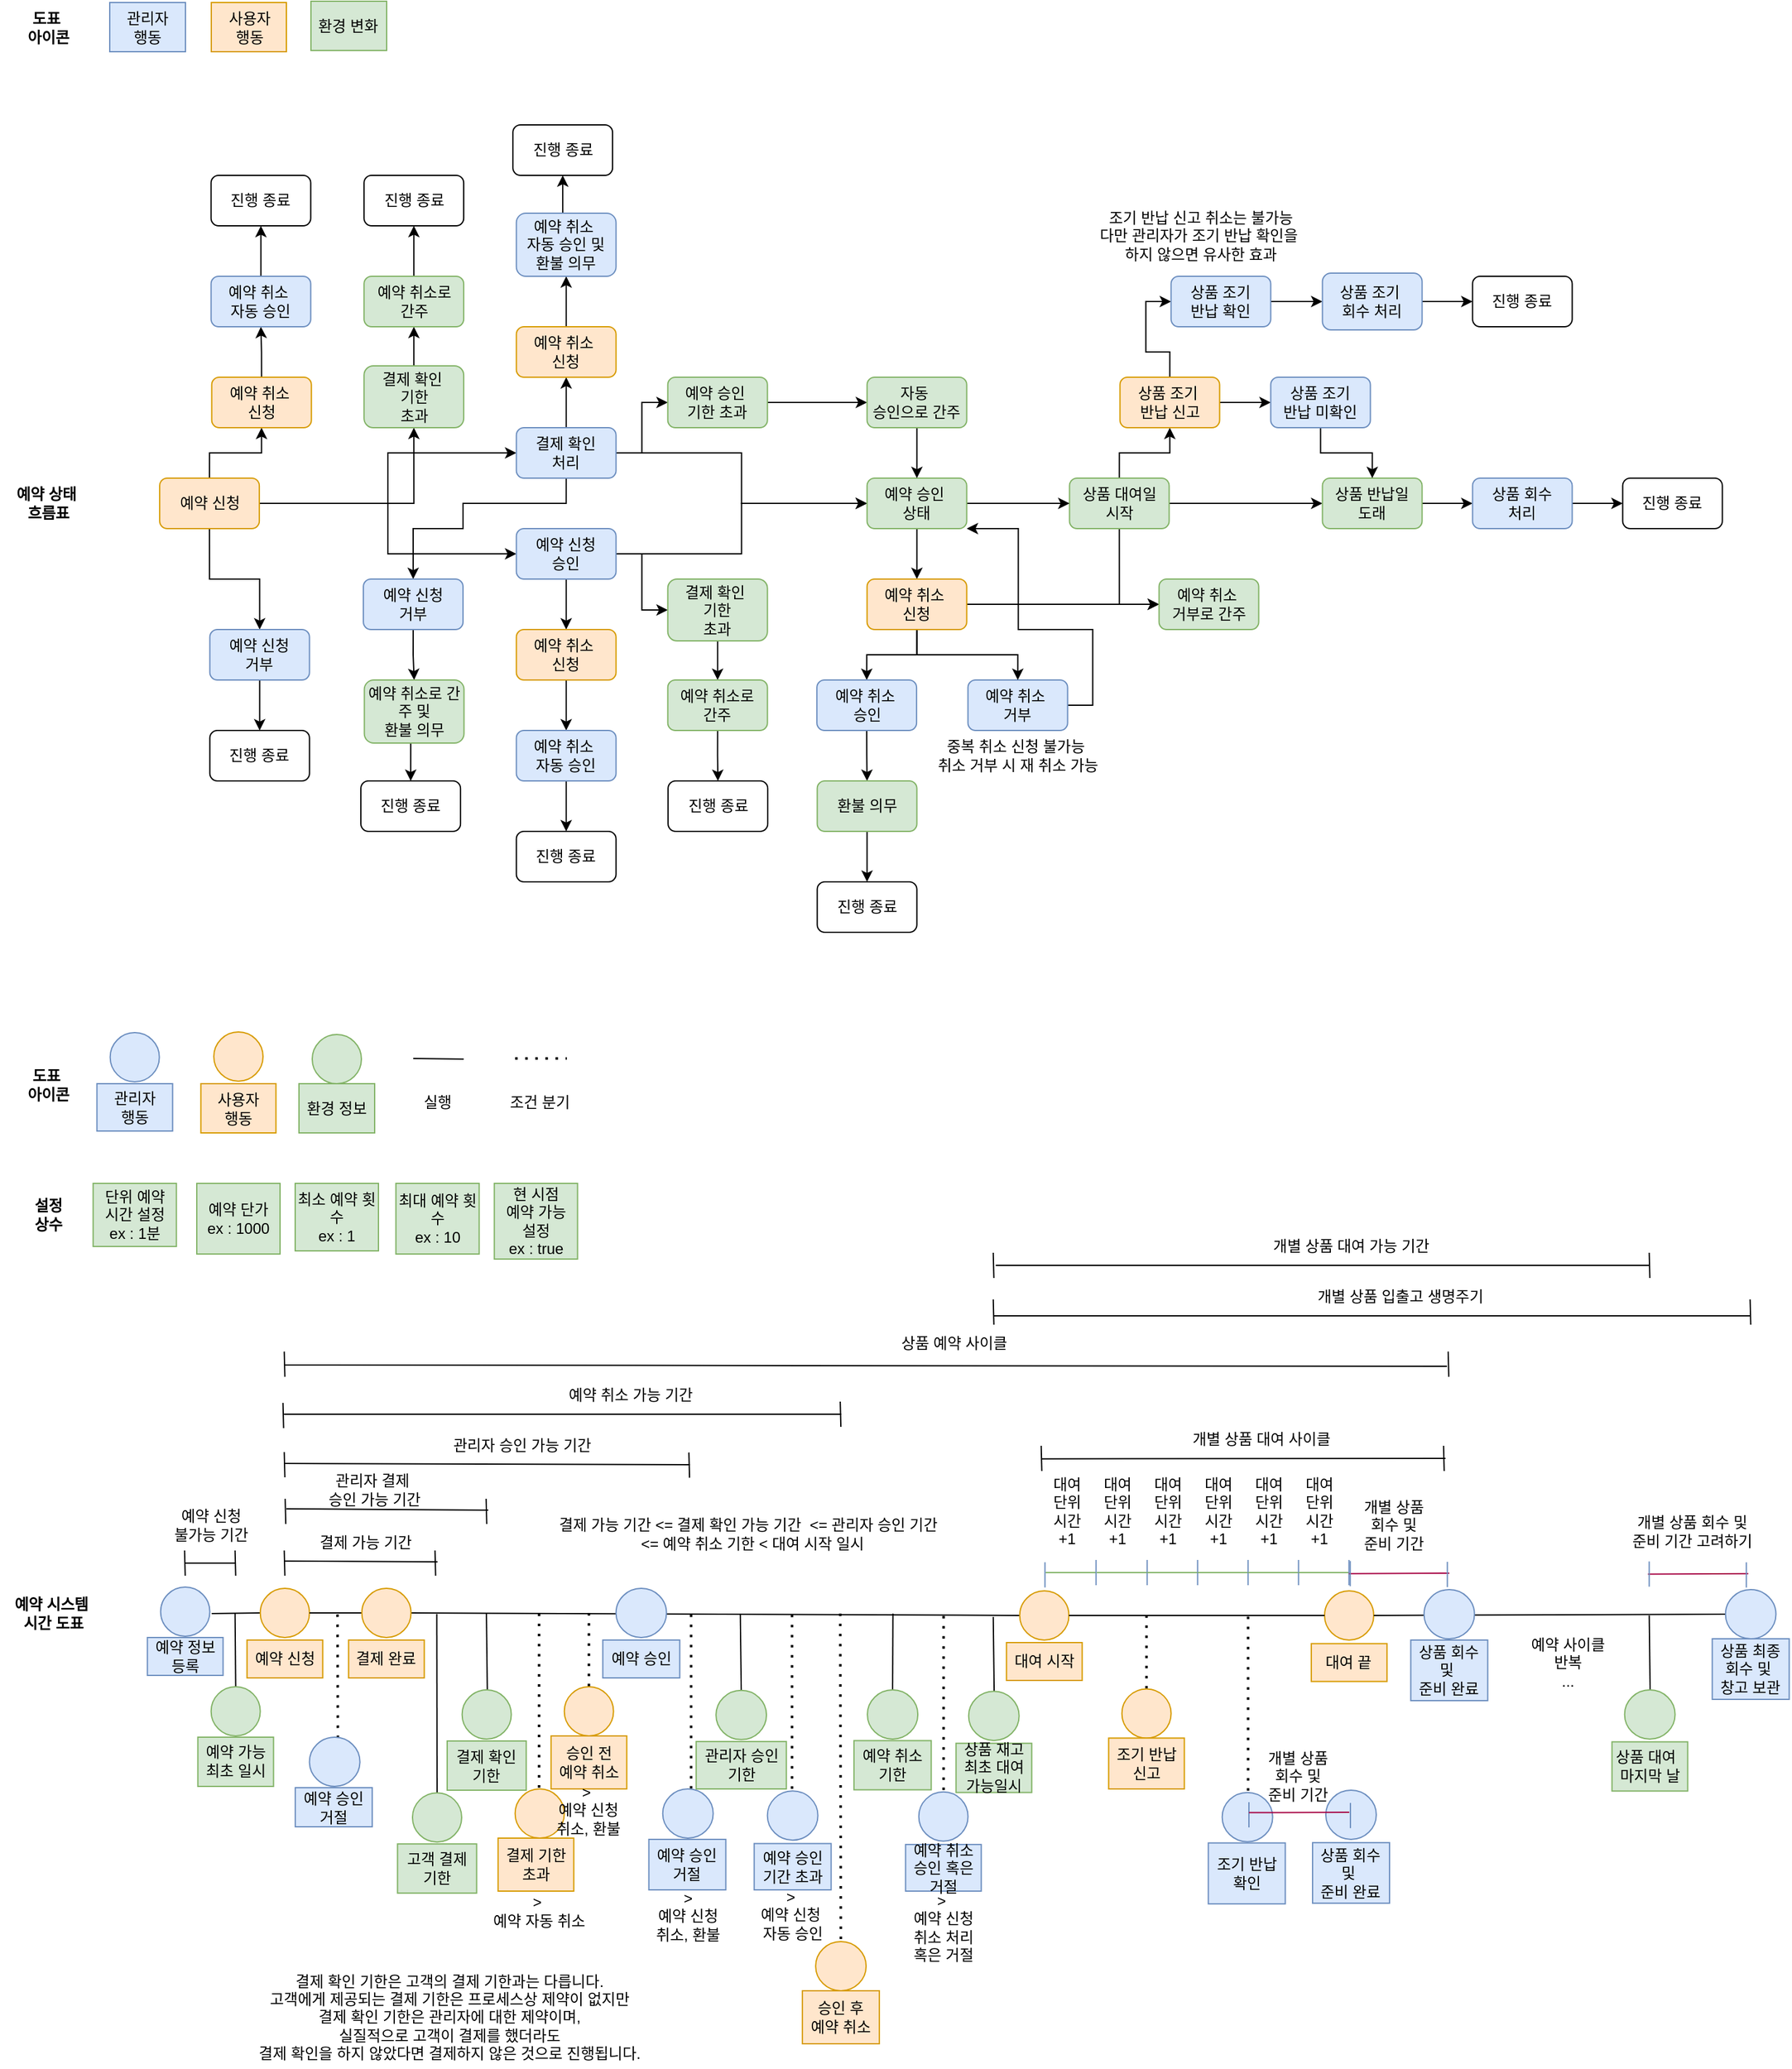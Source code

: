 <mxfile version="25.0.3">
  <diagram name="페이지-1" id="gPcE3TySeQDTiM629QRJ">
    <mxGraphModel dx="2193" dy="703" grid="1" gridSize="10" guides="1" tooltips="1" connect="1" arrows="1" fold="1" page="1" pageScale="1" pageWidth="827" pageHeight="1169" math="0" shadow="0">
      <root>
        <mxCell id="0" />
        <mxCell id="1" parent="0" />
        <mxCell id="xE-0E0xbso1i-USyUR9E-60" value="" style="endArrow=none;html=1;rounded=0;exitX=1;exitY=0.5;exitDx=0;exitDy=0;entryX=0;entryY=0.5;entryDx=0;entryDy=0;" parent="1" target="xE-0E0xbso1i-USyUR9E-59" edge="1">
          <mxGeometry width="50" height="50" relative="1" as="geometry">
            <mxPoint x="-639.18" y="1299" as="sourcePoint" />
            <mxPoint x="-240.18" y="1299" as="targetPoint" />
          </mxGeometry>
        </mxCell>
        <mxCell id="xE-0E0xbso1i-USyUR9E-59" value="" style="ellipse;whiteSpace=wrap;html=1;aspect=fixed;fillColor=#ffe6cc;strokeColor=#d79b00;" parent="1" vertex="1">
          <mxGeometry x="-600.68" y="1279" width="38.99" height="38.99" as="geometry" />
        </mxCell>
        <mxCell id="xE-0E0xbso1i-USyUR9E-61" value="&lt;div&gt;예약 신청&lt;/div&gt;" style="text;html=1;align=center;verticalAlign=middle;whiteSpace=wrap;rounded=0;fillColor=#ffe6cc;strokeColor=#d79b00;" parent="1" vertex="1">
          <mxGeometry x="-611.19" y="1319.99" width="60" height="30" as="geometry" />
        </mxCell>
        <mxCell id="xE-0E0xbso1i-USyUR9E-127" value="" style="endArrow=none;html=1;rounded=0;entryX=0;entryY=0.5;entryDx=0;entryDy=0;exitX=1;exitY=0.5;exitDx=0;exitDy=0;" parent="1" source="5PIh_hH5cSEIUdFjAiik-25" edge="1" target="5PIh_hH5cSEIUdFjAiik-131">
          <mxGeometry width="50" height="50" relative="1" as="geometry">
            <mxPoint x="-380.18" y="1297" as="sourcePoint" />
            <mxPoint x="119.82" y="1299" as="targetPoint" />
          </mxGeometry>
        </mxCell>
        <mxCell id="xE-0E0xbso1i-USyUR9E-169" value="" style="endArrow=none;html=1;rounded=0;entryX=0.5;entryY=0;entryDx=0;entryDy=0;" parent="1" edge="1">
          <mxGeometry width="50" height="50" relative="1" as="geometry">
            <mxPoint x="-421.43" y="1298.81" as="sourcePoint" />
            <mxPoint x="-420.685" y="1360.51" as="targetPoint" />
          </mxGeometry>
        </mxCell>
        <mxCell id="GTeaKRhfFTWHFanGibks-2" value="예약 시스템&amp;nbsp;&lt;div&gt;시간 도표&lt;/div&gt;" style="text;html=1;align=center;verticalAlign=middle;whiteSpace=wrap;rounded=0;fontStyle=1" parent="1" vertex="1">
          <mxGeometry x="-799.18" y="1283.5" width="69" height="30" as="geometry" />
        </mxCell>
        <mxCell id="5PIh_hH5cSEIUdFjAiik-4" value="관리자&lt;div&gt;행동&lt;/div&gt;" style="text;html=1;align=center;verticalAlign=middle;whiteSpace=wrap;rounded=0;fillColor=#dae8fc;strokeColor=#6c8ebf;" parent="1" vertex="1">
          <mxGeometry x="-720" y="22" width="60" height="39" as="geometry" />
        </mxCell>
        <mxCell id="5PIh_hH5cSEIUdFjAiik-6" value="사용자&lt;div&gt;행동&lt;/div&gt;" style="text;html=1;align=center;verticalAlign=middle;whiteSpace=wrap;rounded=0;fillColor=#ffe6cc;strokeColor=#d79b00;" parent="1" vertex="1">
          <mxGeometry x="-639.5" y="22" width="59.5" height="39" as="geometry" />
        </mxCell>
        <mxCell id="5PIh_hH5cSEIUdFjAiik-14" value="도표&amp;nbsp;&lt;div&gt;아이콘&lt;/div&gt;" style="text;html=1;align=center;verticalAlign=middle;whiteSpace=wrap;rounded=0;fontStyle=1" parent="1" vertex="1">
          <mxGeometry x="-788.5" y="26.5" width="39" height="30" as="geometry" />
        </mxCell>
        <mxCell id="5PIh_hH5cSEIUdFjAiik-26" value="" style="endArrow=none;html=1;rounded=0;exitX=1;exitY=0.5;exitDx=0;exitDy=0;entryX=0;entryY=0.5;entryDx=0;entryDy=0;" parent="1" source="xE-0E0xbso1i-USyUR9E-59" target="5PIh_hH5cSEIUdFjAiik-25" edge="1">
          <mxGeometry width="50" height="50" relative="1" as="geometry">
            <mxPoint x="-441.69" y="1297.99" as="sourcePoint" />
            <mxPoint x="-128.69" y="1296.99" as="targetPoint" />
          </mxGeometry>
        </mxCell>
        <mxCell id="5PIh_hH5cSEIUdFjAiik-25" value="" style="ellipse;whiteSpace=wrap;html=1;aspect=fixed;fillColor=#ffe6cc;strokeColor=#d79b00;" parent="1" vertex="1">
          <mxGeometry x="-520.18" y="1279" width="38.99" height="38.99" as="geometry" />
        </mxCell>
        <mxCell id="5PIh_hH5cSEIUdFjAiik-27" value="결제 완료" style="text;html=1;align=center;verticalAlign=middle;whiteSpace=wrap;rounded=0;fillColor=#ffe6cc;strokeColor=#d79b00;" parent="1" vertex="1">
          <mxGeometry x="-530.69" y="1320" width="60" height="30" as="geometry" />
        </mxCell>
        <mxCell id="5PIh_hH5cSEIUdFjAiik-28" value="" style="endArrow=none;html=1;rounded=0;exitX=0.5;exitY=0;exitDx=0;exitDy=0;" parent="1" source="5PIh_hH5cSEIUdFjAiik-56" edge="1">
          <mxGeometry width="50" height="50" relative="1" as="geometry">
            <mxPoint x="-620.175" y="1359.02" as="sourcePoint" />
            <mxPoint x="-620.67" y="1299.01" as="targetPoint" />
          </mxGeometry>
        </mxCell>
        <mxCell id="5PIh_hH5cSEIUdFjAiik-31" value="" style="ellipse;whiteSpace=wrap;html=1;aspect=fixed;fillColor=#d5e8d4;strokeColor=#82b366;" parent="1" vertex="1">
          <mxGeometry x="-440.69" y="1359.51" width="38.99" height="38.99" as="geometry" />
        </mxCell>
        <mxCell id="5PIh_hH5cSEIUdFjAiik-32" value="결제 확인&lt;div&gt;기한&lt;/div&gt;" style="text;html=1;align=center;verticalAlign=middle;whiteSpace=wrap;rounded=0;fillColor=#d5e8d4;strokeColor=#82b366;" parent="1" vertex="1">
          <mxGeometry x="-452.54" y="1400.01" width="62.69" height="39" as="geometry" />
        </mxCell>
        <mxCell id="5PIh_hH5cSEIUdFjAiik-35" value="예약 정보&lt;div&gt;등록&lt;/div&gt;" style="text;html=1;align=center;verticalAlign=middle;whiteSpace=wrap;rounded=0;fillColor=#dae8fc;strokeColor=#6c8ebf;" parent="1" vertex="1">
          <mxGeometry x="-690.18" y="1317.99" width="60" height="30" as="geometry" />
        </mxCell>
        <mxCell id="5PIh_hH5cSEIUdFjAiik-36" value="" style="ellipse;whiteSpace=wrap;html=1;aspect=fixed;fillColor=#dae8fc;strokeColor=#6c8ebf;" parent="1" vertex="1">
          <mxGeometry x="-679.67" y="1278" width="38.99" height="38.99" as="geometry" />
        </mxCell>
        <mxCell id="5PIh_hH5cSEIUdFjAiik-45" value="" style="endArrow=none;html=1;rounded=0;" parent="1" edge="1">
          <mxGeometry width="50" height="50" relative="1" as="geometry">
            <mxPoint x="-660.18" y="1269" as="sourcePoint" />
            <mxPoint x="-660.68" y="1249" as="targetPoint" />
          </mxGeometry>
        </mxCell>
        <mxCell id="5PIh_hH5cSEIUdFjAiik-46" value="" style="endArrow=none;html=1;rounded=0;" parent="1" edge="1">
          <mxGeometry width="50" height="50" relative="1" as="geometry">
            <mxPoint x="-620.18" y="1269" as="sourcePoint" />
            <mxPoint x="-620.68" y="1249" as="targetPoint" />
          </mxGeometry>
        </mxCell>
        <mxCell id="5PIh_hH5cSEIUdFjAiik-47" value="" style="endArrow=none;html=1;rounded=0;" parent="1" edge="1">
          <mxGeometry width="50" height="50" relative="1" as="geometry">
            <mxPoint x="-660.18" y="1259" as="sourcePoint" />
            <mxPoint x="-620.18" y="1259" as="targetPoint" />
          </mxGeometry>
        </mxCell>
        <mxCell id="5PIh_hH5cSEIUdFjAiik-48" value="예약 신청&lt;div&gt;불가능 기간&lt;/div&gt;" style="text;html=1;align=center;verticalAlign=middle;whiteSpace=wrap;rounded=0;" parent="1" vertex="1">
          <mxGeometry x="-675.18" y="1213.69" width="70.5" height="30" as="geometry" />
        </mxCell>
        <mxCell id="5PIh_hH5cSEIUdFjAiik-55" value="환경 변화" style="text;html=1;align=center;verticalAlign=middle;whiteSpace=wrap;rounded=0;fillColor=#d5e8d4;strokeColor=#82b366;" parent="1" vertex="1">
          <mxGeometry x="-560.51" y="21" width="60" height="39" as="geometry" />
        </mxCell>
        <mxCell id="5PIh_hH5cSEIUdFjAiik-56" value="" style="ellipse;whiteSpace=wrap;html=1;aspect=fixed;fillColor=#d5e8d4;strokeColor=#82b366;" parent="1" vertex="1">
          <mxGeometry x="-639.67" y="1356.99" width="38.99" height="38.99" as="geometry" />
        </mxCell>
        <mxCell id="5PIh_hH5cSEIUdFjAiik-57" value="예약 가능&lt;div&gt;최초 일시&lt;/div&gt;" style="text;html=1;align=center;verticalAlign=middle;whiteSpace=wrap;rounded=0;fillColor=#d5e8d4;strokeColor=#82b366;" parent="1" vertex="1">
          <mxGeometry x="-650.18" y="1396.99" width="60" height="39" as="geometry" />
        </mxCell>
        <mxCell id="5PIh_hH5cSEIUdFjAiik-58" value="" style="endArrow=none;html=1;rounded=0;" parent="1" edge="1">
          <mxGeometry width="50" height="50" relative="1" as="geometry">
            <mxPoint x="-581.19" y="1269" as="sourcePoint" />
            <mxPoint x="-581.69" y="1249" as="targetPoint" />
          </mxGeometry>
        </mxCell>
        <mxCell id="5PIh_hH5cSEIUdFjAiik-59" value="" style="endArrow=none;html=1;rounded=0;" parent="1" edge="1">
          <mxGeometry width="50" height="50" relative="1" as="geometry">
            <mxPoint x="-461.69" y="1269" as="sourcePoint" />
            <mxPoint x="-462.19" y="1249" as="targetPoint" />
          </mxGeometry>
        </mxCell>
        <mxCell id="5PIh_hH5cSEIUdFjAiik-60" value="" style="endArrow=none;html=1;rounded=0;" parent="1" edge="1">
          <mxGeometry width="50" height="50" relative="1" as="geometry">
            <mxPoint x="-581.69" y="1257.32" as="sourcePoint" />
            <mxPoint x="-460.18" y="1258" as="targetPoint" />
          </mxGeometry>
        </mxCell>
        <mxCell id="5PIh_hH5cSEIUdFjAiik-61" value="결제 가능 기간" style="text;html=1;align=center;verticalAlign=middle;whiteSpace=wrap;rounded=0;" parent="1" vertex="1">
          <mxGeometry x="-561.69" y="1227.69" width="90" height="30" as="geometry" />
        </mxCell>
        <mxCell id="5PIh_hH5cSEIUdFjAiik-62" value="" style="endArrow=none;dashed=1;html=1;dashPattern=1 3;strokeWidth=2;rounded=0;" parent="1" edge="1">
          <mxGeometry width="50" height="50" relative="1" as="geometry">
            <mxPoint x="-379.67" y="1299.01" as="sourcePoint" />
            <mxPoint x="-379.67" y="1439.01" as="targetPoint" />
          </mxGeometry>
        </mxCell>
        <mxCell id="5PIh_hH5cSEIUdFjAiik-63" value="" style="ellipse;whiteSpace=wrap;html=1;aspect=fixed;fillColor=#ffe6cc;strokeColor=#d79b00;" parent="1" vertex="1">
          <mxGeometry x="-398.67" y="1438.02" width="38.99" height="38.99" as="geometry" />
        </mxCell>
        <mxCell id="5PIh_hH5cSEIUdFjAiik-64" value="결제 기한&lt;div&gt;초과&lt;/div&gt;" style="text;html=1;align=center;verticalAlign=middle;whiteSpace=wrap;rounded=0;fillColor=#ffe6cc;strokeColor=#d79b00;" parent="1" vertex="1">
          <mxGeometry x="-412.18" y="1477.01" width="60" height="42" as="geometry" />
        </mxCell>
        <mxCell id="5PIh_hH5cSEIUdFjAiik-65" value="&amp;gt;&amp;nbsp;&lt;div&gt;예약 자동 취소&lt;/div&gt;" style="text;html=1;align=center;verticalAlign=middle;whiteSpace=wrap;rounded=0;" parent="1" vertex="1">
          <mxGeometry x="-419.68" y="1520.6" width="81" height="28.48" as="geometry" />
        </mxCell>
        <mxCell id="5PIh_hH5cSEIUdFjAiik-74" value="" style="endArrow=none;html=1;rounded=0;entryX=0.5;entryY=0;entryDx=0;entryDy=0;" parent="1" edge="1">
          <mxGeometry width="50" height="50" relative="1" as="geometry">
            <mxPoint x="-220.16" y="1299.23" as="sourcePoint" />
            <mxPoint x="-219.415" y="1360.93" as="targetPoint" />
          </mxGeometry>
        </mxCell>
        <mxCell id="5PIh_hH5cSEIUdFjAiik-75" value="" style="ellipse;whiteSpace=wrap;html=1;aspect=fixed;fillColor=#d5e8d4;strokeColor=#82b366;" parent="1" vertex="1">
          <mxGeometry x="-239.42" y="1359.93" width="39.99" height="38.99" as="geometry" />
        </mxCell>
        <mxCell id="5PIh_hH5cSEIUdFjAiik-76" value="관리자 승인&lt;div&gt;기한&lt;/div&gt;" style="text;html=1;align=center;verticalAlign=middle;whiteSpace=wrap;rounded=0;fillColor=#d5e8d4;strokeColor=#82b366;" parent="1" vertex="1">
          <mxGeometry x="-255.18" y="1400.43" width="71.51" height="37.57" as="geometry" />
        </mxCell>
        <mxCell id="5PIh_hH5cSEIUdFjAiik-78" value="예약 승인" style="text;html=1;align=center;verticalAlign=middle;whiteSpace=wrap;rounded=0;fillColor=#dae8fc;strokeColor=#6c8ebf;" parent="1" vertex="1">
          <mxGeometry x="-329.18" y="1319.99" width="61" height="30" as="geometry" />
        </mxCell>
        <mxCell id="5PIh_hH5cSEIUdFjAiik-79" value="" style="ellipse;whiteSpace=wrap;html=1;aspect=fixed;fillColor=#dae8fc;strokeColor=#6c8ebf;" parent="1" vertex="1">
          <mxGeometry x="-318.68" y="1279" width="39.99" height="38.99" as="geometry" />
        </mxCell>
        <mxCell id="5PIh_hH5cSEIUdFjAiik-80" value="" style="endArrow=none;html=1;rounded=0;" parent="1" edge="1">
          <mxGeometry width="50" height="50" relative="1" as="geometry">
            <mxPoint x="-580.93" y="1180" as="sourcePoint" />
            <mxPoint x="-260.18" y="1181" as="targetPoint" />
          </mxGeometry>
        </mxCell>
        <mxCell id="5PIh_hH5cSEIUdFjAiik-81" value="" style="endArrow=none;html=1;rounded=0;" parent="1" edge="1">
          <mxGeometry width="50" height="50" relative="1" as="geometry">
            <mxPoint x="-581.19" y="1191" as="sourcePoint" />
            <mxPoint x="-581.69" y="1171" as="targetPoint" />
          </mxGeometry>
        </mxCell>
        <mxCell id="5PIh_hH5cSEIUdFjAiik-82" value="" style="endArrow=none;html=1;rounded=0;" parent="1" edge="1">
          <mxGeometry width="50" height="50" relative="1" as="geometry">
            <mxPoint x="-260.42" y="1191.32" as="sourcePoint" />
            <mxPoint x="-260.92" y="1171.32" as="targetPoint" />
          </mxGeometry>
        </mxCell>
        <mxCell id="5PIh_hH5cSEIUdFjAiik-83" value="관리자 승인 가능 기간" style="text;html=1;align=center;verticalAlign=middle;whiteSpace=wrap;rounded=0;" parent="1" vertex="1">
          <mxGeometry x="-453.18" y="1151" width="119.51" height="30" as="geometry" />
        </mxCell>
        <mxCell id="5PIh_hH5cSEIUdFjAiik-84" value="" style="endArrow=none;dashed=1;html=1;dashPattern=1 3;strokeWidth=2;rounded=0;" parent="1" edge="1">
          <mxGeometry width="50" height="50" relative="1" as="geometry">
            <mxPoint x="-179.18" y="1299.88" as="sourcePoint" />
            <mxPoint x="-179.18" y="1439.88" as="targetPoint" />
          </mxGeometry>
        </mxCell>
        <mxCell id="5PIh_hH5cSEIUdFjAiik-85" value="예약 승인&lt;div&gt;기간 초과&lt;/div&gt;" style="text;html=1;align=center;verticalAlign=middle;whiteSpace=wrap;rounded=0;fillColor=#dae8fc;strokeColor=#6c8ebf;" parent="1" vertex="1">
          <mxGeometry x="-209.18" y="1481.29" width="61" height="36.71" as="geometry" />
        </mxCell>
        <mxCell id="5PIh_hH5cSEIUdFjAiik-86" value="" style="ellipse;whiteSpace=wrap;html=1;aspect=fixed;fillColor=#dae8fc;strokeColor=#6c8ebf;" parent="1" vertex="1">
          <mxGeometry x="-198.67" y="1439.6" width="39.99" height="38.99" as="geometry" />
        </mxCell>
        <mxCell id="5PIh_hH5cSEIUdFjAiik-87" value="&amp;gt;&amp;nbsp;&lt;div&gt;예약 신청&amp;nbsp;&lt;/div&gt;&lt;div&gt;자동&amp;nbsp;&lt;span style=&quot;background-color: initial;&quot;&gt;승인&lt;/span&gt;&lt;/div&gt;" style="text;html=1;align=center;verticalAlign=middle;whiteSpace=wrap;rounded=0;" parent="1" vertex="1">
          <mxGeometry x="-223.18" y="1518" width="89" height="39" as="geometry" />
        </mxCell>
        <mxCell id="5PIh_hH5cSEIUdFjAiik-88" value="" style="endArrow=none;dashed=1;html=1;dashPattern=1 3;strokeWidth=2;rounded=0;" parent="1" edge="1">
          <mxGeometry width="50" height="50" relative="1" as="geometry">
            <mxPoint x="-259.18" y="1299.69" as="sourcePoint" />
            <mxPoint x="-259.18" y="1439.69" as="targetPoint" />
          </mxGeometry>
        </mxCell>
        <mxCell id="5PIh_hH5cSEIUdFjAiik-89" value="" style="ellipse;whiteSpace=wrap;html=1;aspect=fixed;fillColor=#dae8fc;strokeColor=#6c8ebf;" parent="1" vertex="1">
          <mxGeometry x="-281.66" y="1438" width="39.99" height="38.99" as="geometry" />
        </mxCell>
        <mxCell id="5PIh_hH5cSEIUdFjAiik-90" value="예약 승인&lt;div&gt;거절&lt;/div&gt;" style="text;html=1;align=center;verticalAlign=middle;whiteSpace=wrap;rounded=0;fillColor=#dae8fc;strokeColor=#6c8ebf;" parent="1" vertex="1">
          <mxGeometry x="-292.67" y="1477.98" width="61" height="40.02" as="geometry" />
        </mxCell>
        <mxCell id="5PIh_hH5cSEIUdFjAiik-91" value="&amp;gt;&lt;div&gt;예약 신청&lt;/div&gt;&lt;div&gt;취소,&amp;nbsp;&lt;span style=&quot;background-color: initial;&quot;&gt;환불&lt;/span&gt;&lt;/div&gt;" style="text;html=1;align=center;verticalAlign=middle;whiteSpace=wrap;rounded=0;" parent="1" vertex="1">
          <mxGeometry x="-292.17" y="1519.01" width="61" height="39" as="geometry" />
        </mxCell>
        <mxCell id="5PIh_hH5cSEIUdFjAiik-95" value="" style="endArrow=none;html=1;rounded=0;entryX=0.5;entryY=0;entryDx=0;entryDy=0;" parent="1" edge="1" target="5PIh_hH5cSEIUdFjAiik-96">
          <mxGeometry width="50" height="50" relative="1" as="geometry">
            <mxPoint x="-99.18" y="1298.94" as="sourcePoint" />
            <mxPoint x="-98.435" y="1360.64" as="targetPoint" />
          </mxGeometry>
        </mxCell>
        <mxCell id="5PIh_hH5cSEIUdFjAiik-96" value="" style="ellipse;whiteSpace=wrap;html=1;aspect=fixed;fillColor=#d5e8d4;strokeColor=#82b366;" parent="1" vertex="1">
          <mxGeometry x="-119.44" y="1359.51" width="39.99" height="38.99" as="geometry" />
        </mxCell>
        <mxCell id="5PIh_hH5cSEIUdFjAiik-97" value="예약&amp;nbsp;&lt;span style=&quot;background-color: initial;&quot;&gt;취소&lt;/span&gt;&lt;div&gt;기한&lt;/div&gt;" style="text;html=1;align=center;verticalAlign=middle;whiteSpace=wrap;rounded=0;fillColor=#d5e8d4;strokeColor=#82b366;" parent="1" vertex="1">
          <mxGeometry x="-130.08" y="1399.71" width="61.26" height="39" as="geometry" />
        </mxCell>
        <mxCell id="5PIh_hH5cSEIUdFjAiik-98" value="" style="endArrow=none;dashed=1;html=1;dashPattern=1 3;strokeWidth=2;rounded=0;entryX=0.5;entryY=0;entryDx=0;entryDy=0;" parent="1" edge="1" target="5PIh_hH5cSEIUdFjAiik-99">
          <mxGeometry width="50" height="50" relative="1" as="geometry">
            <mxPoint x="-140.94" y="1299" as="sourcePoint" />
            <mxPoint x="-140.94" y="1338" as="targetPoint" />
          </mxGeometry>
        </mxCell>
        <mxCell id="5PIh_hH5cSEIUdFjAiik-99" value="" style="ellipse;whiteSpace=wrap;html=1;aspect=fixed;fillColor=#ffe6cc;strokeColor=#d79b00;" parent="1" vertex="1">
          <mxGeometry x="-160.43" y="1559.01" width="39.99" height="38.99" as="geometry" />
        </mxCell>
        <mxCell id="5PIh_hH5cSEIUdFjAiik-100" value="&lt;div&gt;승인 후&lt;/div&gt;예약 취소" style="text;html=1;align=center;verticalAlign=middle;whiteSpace=wrap;rounded=0;fillColor=#ffe6cc;strokeColor=#d79b00;" parent="1" vertex="1">
          <mxGeometry x="-170.94" y="1598" width="61" height="42" as="geometry" />
        </mxCell>
        <mxCell id="5PIh_hH5cSEIUdFjAiik-101" value="" style="endArrow=none;dashed=1;html=1;dashPattern=1 3;strokeWidth=2;rounded=0;" parent="1" edge="1">
          <mxGeometry width="50" height="50" relative="1" as="geometry">
            <mxPoint x="-340.18" y="1298.6" as="sourcePoint" />
            <mxPoint x="-340.18" y="1359" as="targetPoint" />
          </mxGeometry>
        </mxCell>
        <mxCell id="5PIh_hH5cSEIUdFjAiik-102" value="" style="ellipse;whiteSpace=wrap;html=1;aspect=fixed;fillColor=#ffe6cc;strokeColor=#d79b00;" parent="1" vertex="1">
          <mxGeometry x="-359.67" y="1356.99" width="38.99" height="38.99" as="geometry" />
        </mxCell>
        <mxCell id="5PIh_hH5cSEIUdFjAiik-103" value="승인 전&lt;div&gt;예약 취소&lt;/div&gt;" style="text;html=1;align=center;verticalAlign=middle;whiteSpace=wrap;rounded=0;fillColor=#ffe6cc;strokeColor=#d79b00;" parent="1" vertex="1">
          <mxGeometry x="-370.18" y="1395.98" width="60" height="42" as="geometry" />
        </mxCell>
        <mxCell id="5PIh_hH5cSEIUdFjAiik-104" value="&amp;gt;&amp;nbsp;&lt;div&gt;예약 신청&lt;/div&gt;&lt;div&gt;취소,&amp;nbsp;&lt;span style=&quot;background-color: initial;&quot;&gt;환불&lt;/span&gt;&lt;/div&gt;" style="text;html=1;align=center;verticalAlign=middle;whiteSpace=wrap;rounded=0;" parent="1" vertex="1">
          <mxGeometry x="-380.68" y="1435.99" width="81" height="39" as="geometry" />
        </mxCell>
        <mxCell id="5PIh_hH5cSEIUdFjAiik-111" value="" style="endArrow=none;dashed=1;html=1;dashPattern=1 3;strokeWidth=2;rounded=0;" parent="1" edge="1">
          <mxGeometry width="50" height="50" relative="1" as="geometry">
            <mxPoint x="-59.03" y="1300.83" as="sourcePoint" />
            <mxPoint x="-59.03" y="1440.83" as="targetPoint" />
          </mxGeometry>
        </mxCell>
        <mxCell id="5PIh_hH5cSEIUdFjAiik-112" value="예약 취소 승인 혹은 거절" style="text;html=1;align=center;verticalAlign=middle;whiteSpace=wrap;rounded=0;fillColor=#dae8fc;strokeColor=#6c8ebf;" parent="1" vertex="1">
          <mxGeometry x="-89.18" y="1482.06" width="60" height="36.94" as="geometry" />
        </mxCell>
        <mxCell id="5PIh_hH5cSEIUdFjAiik-113" value="" style="ellipse;whiteSpace=wrap;html=1;aspect=fixed;fillColor=#dae8fc;strokeColor=#6c8ebf;" parent="1" vertex="1">
          <mxGeometry x="-78.67" y="1440.37" width="38.99" height="38.99" as="geometry" />
        </mxCell>
        <mxCell id="5PIh_hH5cSEIUdFjAiik-114" value="&amp;gt;&amp;nbsp;&lt;div&gt;예약 신청&lt;/div&gt;&lt;div&gt;취소 처리 혹은 거절&lt;/div&gt;" style="text;html=1;align=center;verticalAlign=middle;whiteSpace=wrap;rounded=0;" parent="1" vertex="1">
          <mxGeometry x="-89.18" y="1528.51" width="60" height="39" as="geometry" />
        </mxCell>
        <mxCell id="5PIh_hH5cSEIUdFjAiik-119" value="" style="endArrow=none;html=1;rounded=0;" parent="1" edge="1">
          <mxGeometry width="50" height="50" relative="1" as="geometry">
            <mxPoint x="-581.93" y="1141" as="sourcePoint" />
            <mxPoint x="-140.18" y="1141" as="targetPoint" />
          </mxGeometry>
        </mxCell>
        <mxCell id="5PIh_hH5cSEIUdFjAiik-120" value="" style="endArrow=none;html=1;rounded=0;" parent="1" edge="1">
          <mxGeometry width="50" height="50" relative="1" as="geometry">
            <mxPoint x="-582.19" y="1152" as="sourcePoint" />
            <mxPoint x="-582.69" y="1132" as="targetPoint" />
          </mxGeometry>
        </mxCell>
        <mxCell id="5PIh_hH5cSEIUdFjAiik-121" value="" style="endArrow=none;html=1;rounded=0;" parent="1" edge="1">
          <mxGeometry width="50" height="50" relative="1" as="geometry">
            <mxPoint x="-140.45" y="1151" as="sourcePoint" />
            <mxPoint x="-140.95" y="1131" as="targetPoint" />
          </mxGeometry>
        </mxCell>
        <mxCell id="5PIh_hH5cSEIUdFjAiik-122" value="예약 취소 가능 기간" style="text;html=1;align=center;verticalAlign=middle;whiteSpace=wrap;rounded=0;" parent="1" vertex="1">
          <mxGeometry x="-361.68" y="1111.32" width="110.02" height="30" as="geometry" />
        </mxCell>
        <mxCell id="5PIh_hH5cSEIUdFjAiik-128" value="" style="endArrow=none;html=1;rounded=0;entryX=0.5;entryY=0;entryDx=0;entryDy=0;" parent="1" edge="1">
          <mxGeometry width="50" height="50" relative="1" as="geometry">
            <mxPoint x="-19.66" y="1301.65" as="sourcePoint" />
            <mxPoint x="-18.915" y="1363.35" as="targetPoint" />
          </mxGeometry>
        </mxCell>
        <mxCell id="5PIh_hH5cSEIUdFjAiik-129" value="" style="ellipse;whiteSpace=wrap;html=1;aspect=fixed;fillColor=#d5e8d4;strokeColor=#82b366;" parent="1" vertex="1">
          <mxGeometry x="-39.16" y="1360.64" width="39.99" height="38.99" as="geometry" />
        </mxCell>
        <mxCell id="5PIh_hH5cSEIUdFjAiik-130" value="상품 재고 최초 대여 가능일시" style="text;html=1;align=center;verticalAlign=middle;whiteSpace=wrap;rounded=0;fillColor=#d5e8d4;strokeColor=#82b366;" parent="1" vertex="1">
          <mxGeometry x="-49.18" y="1401.83" width="60.02" height="39" as="geometry" />
        </mxCell>
        <mxCell id="5PIh_hH5cSEIUdFjAiik-131" value="" style="ellipse;whiteSpace=wrap;html=1;aspect=fixed;fillColor=#ffe6cc;strokeColor=#d79b00;" parent="1" vertex="1">
          <mxGeometry x="1.33" y="1281" width="38.99" height="38.99" as="geometry" />
        </mxCell>
        <mxCell id="5PIh_hH5cSEIUdFjAiik-132" value="대여 시작" style="text;html=1;align=center;verticalAlign=middle;whiteSpace=wrap;rounded=0;fillColor=#ffe6cc;strokeColor=#d79b00;" parent="1" vertex="1">
          <mxGeometry x="-9.18" y="1322" width="60" height="30" as="geometry" />
        </mxCell>
        <mxCell id="5PIh_hH5cSEIUdFjAiik-133" value="" style="endArrow=none;html=1;rounded=0;fillColor=#d5e8d4;strokeColor=#82b366;" parent="1" edge="1">
          <mxGeometry width="50" height="50" relative="1" as="geometry">
            <mxPoint x="21.82" y="1266.5" as="sourcePoint" />
            <mxPoint x="61.82" y="1266.5" as="targetPoint" />
          </mxGeometry>
        </mxCell>
        <mxCell id="5PIh_hH5cSEIUdFjAiik-134" value="" style="endArrow=none;html=1;rounded=0;fillColor=#dae8fc;strokeColor=#6c8ebf;" parent="1" edge="1">
          <mxGeometry width="50" height="50" relative="1" as="geometry">
            <mxPoint x="61.82" y="1276.5" as="sourcePoint" />
            <mxPoint x="61.82" y="1256.5" as="targetPoint" />
          </mxGeometry>
        </mxCell>
        <mxCell id="5PIh_hH5cSEIUdFjAiik-136" value="" style="endArrow=none;html=1;rounded=0;fillColor=#d5e8d4;strokeColor=#82b366;" parent="1" edge="1">
          <mxGeometry width="50" height="50" relative="1" as="geometry">
            <mxPoint x="62.32" y="1266.5" as="sourcePoint" />
            <mxPoint x="102.32" y="1266.5" as="targetPoint" />
          </mxGeometry>
        </mxCell>
        <mxCell id="5PIh_hH5cSEIUdFjAiik-137" value="" style="endArrow=none;html=1;rounded=0;fillColor=#dae8fc;strokeColor=#6c8ebf;" parent="1" edge="1">
          <mxGeometry width="50" height="50" relative="1" as="geometry">
            <mxPoint x="102.32" y="1276.5" as="sourcePoint" />
            <mxPoint x="102.32" y="1256.5" as="targetPoint" />
          </mxGeometry>
        </mxCell>
        <mxCell id="5PIh_hH5cSEIUdFjAiik-139" value="" style="endArrow=none;html=1;rounded=0;fillColor=#dae8fc;strokeColor=#6c8ebf;" parent="1" edge="1">
          <mxGeometry width="50" height="50" relative="1" as="geometry">
            <mxPoint x="21.33" y="1278.31" as="sourcePoint" />
            <mxPoint x="21.33" y="1258.31" as="targetPoint" />
          </mxGeometry>
        </mxCell>
        <mxCell id="5PIh_hH5cSEIUdFjAiik-140" value="&lt;div&gt;대여&lt;/div&gt;단위&lt;div&gt;시간&lt;/div&gt;&lt;div&gt;+1&lt;/div&gt;" style="text;html=1;align=center;verticalAlign=middle;whiteSpace=wrap;rounded=0;" parent="1" vertex="1">
          <mxGeometry x="9.3" y="1189.01" width="60" height="57.99" as="geometry" />
        </mxCell>
        <mxCell id="5PIh_hH5cSEIUdFjAiik-142" value="" style="endArrow=none;html=1;rounded=0;fillColor=#d5e8d4;strokeColor=#82b366;" parent="1" edge="1">
          <mxGeometry width="50" height="50" relative="1" as="geometry">
            <mxPoint x="102.32" y="1266.5" as="sourcePoint" />
            <mxPoint x="142.32" y="1266.5" as="targetPoint" />
          </mxGeometry>
        </mxCell>
        <mxCell id="5PIh_hH5cSEIUdFjAiik-143" value="" style="endArrow=none;html=1;rounded=0;fillColor=#dae8fc;strokeColor=#6c8ebf;" parent="1" edge="1">
          <mxGeometry width="50" height="50" relative="1" as="geometry">
            <mxPoint x="142.32" y="1276.5" as="sourcePoint" />
            <mxPoint x="142.32" y="1256.5" as="targetPoint" />
          </mxGeometry>
        </mxCell>
        <mxCell id="5PIh_hH5cSEIUdFjAiik-145" value="&lt;div&gt;대여&lt;/div&gt;단위&lt;div&gt;시간&lt;/div&gt;&lt;div&gt;+1&lt;/div&gt;" style="text;html=1;align=center;verticalAlign=middle;whiteSpace=wrap;rounded=0;" parent="1" vertex="1">
          <mxGeometry x="48.82" y="1189.01" width="60" height="57.99" as="geometry" />
        </mxCell>
        <mxCell id="5PIh_hH5cSEIUdFjAiik-146" value="&lt;div&gt;대여&lt;/div&gt;단위&lt;div&gt;시간&lt;/div&gt;&lt;div&gt;+1&lt;/div&gt;" style="text;html=1;align=center;verticalAlign=middle;whiteSpace=wrap;rounded=0;" parent="1" vertex="1">
          <mxGeometry x="88.82" y="1189.01" width="60" height="57.99" as="geometry" />
        </mxCell>
        <mxCell id="5PIh_hH5cSEIUdFjAiik-147" value="" style="endArrow=none;html=1;rounded=0;fillColor=#d5e8d4;strokeColor=#82b366;" parent="1" edge="1">
          <mxGeometry width="50" height="50" relative="1" as="geometry">
            <mxPoint x="142.32" y="1266.5" as="sourcePoint" />
            <mxPoint x="182.32" y="1266.5" as="targetPoint" />
          </mxGeometry>
        </mxCell>
        <mxCell id="5PIh_hH5cSEIUdFjAiik-148" value="" style="endArrow=none;html=1;rounded=0;fillColor=#dae8fc;strokeColor=#6c8ebf;" parent="1" edge="1">
          <mxGeometry width="50" height="50" relative="1" as="geometry">
            <mxPoint x="182.32" y="1276.5" as="sourcePoint" />
            <mxPoint x="182.32" y="1256.5" as="targetPoint" />
          </mxGeometry>
        </mxCell>
        <mxCell id="5PIh_hH5cSEIUdFjAiik-149" value="&lt;div&gt;대여&lt;/div&gt;단위&lt;div&gt;시간&lt;/div&gt;&lt;div&gt;+1&lt;/div&gt;" style="text;html=1;align=center;verticalAlign=middle;whiteSpace=wrap;rounded=0;" parent="1" vertex="1">
          <mxGeometry x="128.82" y="1189.01" width="60" height="57.99" as="geometry" />
        </mxCell>
        <mxCell id="5PIh_hH5cSEIUdFjAiik-150" value="" style="endArrow=none;html=1;rounded=0;fillColor=#d5e8d4;strokeColor=#82b366;" parent="1" edge="1">
          <mxGeometry width="50" height="50" relative="1" as="geometry">
            <mxPoint x="182.32" y="1266.5" as="sourcePoint" />
            <mxPoint x="222.32" y="1266.5" as="targetPoint" />
          </mxGeometry>
        </mxCell>
        <mxCell id="5PIh_hH5cSEIUdFjAiik-151" value="" style="endArrow=none;html=1;rounded=0;fillColor=#dae8fc;strokeColor=#6c8ebf;" parent="1" edge="1">
          <mxGeometry width="50" height="50" relative="1" as="geometry">
            <mxPoint x="222.32" y="1276.5" as="sourcePoint" />
            <mxPoint x="222.32" y="1256.5" as="targetPoint" />
          </mxGeometry>
        </mxCell>
        <mxCell id="5PIh_hH5cSEIUdFjAiik-152" value="&lt;div&gt;대여&lt;/div&gt;단위&lt;div&gt;시간&lt;/div&gt;&lt;div&gt;+1&lt;/div&gt;" style="text;html=1;align=center;verticalAlign=middle;whiteSpace=wrap;rounded=0;" parent="1" vertex="1">
          <mxGeometry x="168.82" y="1189.01" width="60" height="57.99" as="geometry" />
        </mxCell>
        <mxCell id="5PIh_hH5cSEIUdFjAiik-154" value="" style="ellipse;whiteSpace=wrap;html=1;aspect=fixed;fillColor=#ffe6cc;strokeColor=#d79b00;" parent="1" vertex="1">
          <mxGeometry x="242.96" y="1281" width="38.99" height="38.99" as="geometry" />
        </mxCell>
        <mxCell id="5PIh_hH5cSEIUdFjAiik-155" value="대여 끝" style="text;html=1;align=center;verticalAlign=middle;whiteSpace=wrap;rounded=0;fillColor=#ffe6cc;strokeColor=#d79b00;" parent="1" vertex="1">
          <mxGeometry x="232.45" y="1322.82" width="60" height="30" as="geometry" />
        </mxCell>
        <mxCell id="5PIh_hH5cSEIUdFjAiik-158" value="" style="endArrow=none;html=1;rounded=0;fillColor=#d5e8d4;strokeColor=#82b366;" parent="1" edge="1">
          <mxGeometry width="50" height="50" relative="1" as="geometry">
            <mxPoint x="222.32" y="1266.5" as="sourcePoint" />
            <mxPoint x="262.32" y="1266.5" as="targetPoint" />
          </mxGeometry>
        </mxCell>
        <mxCell id="5PIh_hH5cSEIUdFjAiik-159" value="" style="endArrow=none;html=1;rounded=0;fillColor=#dae8fc;strokeColor=#6c8ebf;" parent="1" edge="1">
          <mxGeometry width="50" height="50" relative="1" as="geometry">
            <mxPoint x="262.32" y="1276.5" as="sourcePoint" />
            <mxPoint x="262.32" y="1256.5" as="targetPoint" />
          </mxGeometry>
        </mxCell>
        <mxCell id="5PIh_hH5cSEIUdFjAiik-160" value="&lt;div&gt;대여&lt;/div&gt;단위&lt;div&gt;시간&lt;/div&gt;&lt;div&gt;+1&lt;/div&gt;" style="text;html=1;align=center;verticalAlign=middle;whiteSpace=wrap;rounded=0;" parent="1" vertex="1">
          <mxGeometry x="208.82" y="1189.01" width="60" height="57.99" as="geometry" />
        </mxCell>
        <mxCell id="5PIh_hH5cSEIUdFjAiik-162" value="" style="endArrow=none;html=1;rounded=0;exitX=1;exitY=0.5;exitDx=0;exitDy=0;entryX=0;entryY=0.5;entryDx=0;entryDy=0;" parent="1" source="5PIh_hH5cSEIUdFjAiik-131" target="5PIh_hH5cSEIUdFjAiik-154" edge="1">
          <mxGeometry width="50" height="50" relative="1" as="geometry">
            <mxPoint x="241.82" y="1288" as="sourcePoint" />
            <mxPoint x="291.82" y="1238" as="targetPoint" />
          </mxGeometry>
        </mxCell>
        <mxCell id="5PIh_hH5cSEIUdFjAiik-167" value="" style="endArrow=none;html=1;rounded=0;entryX=1;entryY=0.5;entryDx=0;entryDy=0;exitX=0;exitY=0.5;exitDx=0;exitDy=0;" parent="1" target="5PIh_hH5cSEIUdFjAiik-154" edge="1" source="5PIh_hH5cSEIUdFjAiik-182">
          <mxGeometry width="50" height="50" relative="1" as="geometry">
            <mxPoint x="761.82" y="1300" as="sourcePoint" />
            <mxPoint x="271.82" y="1358" as="targetPoint" />
          </mxGeometry>
        </mxCell>
        <mxCell id="5PIh_hH5cSEIUdFjAiik-168" value="상품 회수 및&amp;nbsp;&lt;div&gt;준비 완료&lt;/div&gt;" style="text;html=1;align=center;verticalAlign=middle;whiteSpace=wrap;rounded=0;fillColor=#dae8fc;strokeColor=#6c8ebf;" parent="1" vertex="1">
          <mxGeometry x="311.3" y="1320" width="61" height="48" as="geometry" />
        </mxCell>
        <mxCell id="5PIh_hH5cSEIUdFjAiik-169" value="" style="ellipse;whiteSpace=wrap;html=1;aspect=fixed;fillColor=#dae8fc;strokeColor=#6c8ebf;" parent="1" vertex="1">
          <mxGeometry x="321.81" y="1280.01" width="39.99" height="38.99" as="geometry" />
        </mxCell>
        <mxCell id="5PIh_hH5cSEIUdFjAiik-170" value="" style="endArrow=none;html=1;rounded=0;fillColor=#d80073;strokeColor=#A50040;" parent="1" edge="1">
          <mxGeometry width="50" height="50" relative="1" as="geometry">
            <mxPoint x="262.3" y="1267.32" as="sourcePoint" />
            <mxPoint x="341.82" y="1267" as="targetPoint" />
          </mxGeometry>
        </mxCell>
        <mxCell id="5PIh_hH5cSEIUdFjAiik-171" value="" style="endArrow=none;html=1;rounded=0;fillColor=#dae8fc;strokeColor=#6c8ebf;" parent="1" edge="1">
          <mxGeometry width="50" height="50" relative="1" as="geometry">
            <mxPoint x="340.3" y="1278" as="sourcePoint" />
            <mxPoint x="340.3" y="1258" as="targetPoint" />
          </mxGeometry>
        </mxCell>
        <mxCell id="5PIh_hH5cSEIUdFjAiik-172" value="" style="endArrow=none;html=1;rounded=0;fillColor=#dae8fc;strokeColor=#6c8ebf;" parent="1" edge="1">
          <mxGeometry width="50" height="50" relative="1" as="geometry">
            <mxPoint x="263.3" y="1277.32" as="sourcePoint" />
            <mxPoint x="263.3" y="1257.32" as="targetPoint" />
          </mxGeometry>
        </mxCell>
        <mxCell id="5PIh_hH5cSEIUdFjAiik-173" value="&lt;div&gt;개별&amp;nbsp;&lt;span style=&quot;background-color: initial;&quot;&gt;상품&lt;/span&gt;&lt;/div&gt;&lt;div&gt;회수&amp;nbsp;&lt;span style=&quot;background-color: initial;&quot;&gt;및&lt;/span&gt;&lt;/div&gt;&lt;div&gt;준비&amp;nbsp;&lt;span style=&quot;background-color: initial;&quot;&gt;기간&lt;/span&gt;&lt;/div&gt;" style="text;html=1;align=center;verticalAlign=middle;whiteSpace=wrap;rounded=0;" parent="1" vertex="1">
          <mxGeometry x="268.3" y="1199.7" width="60" height="57.99" as="geometry" />
        </mxCell>
        <mxCell id="5PIh_hH5cSEIUdFjAiik-175" value="" style="endArrow=none;html=1;rounded=0;fillColor=#d80073;strokeColor=#A50040;" parent="1" edge="1">
          <mxGeometry width="50" height="50" relative="1" as="geometry">
            <mxPoint x="499.3" y="1267.69" as="sourcePoint" />
            <mxPoint x="578.82" y="1267.37" as="targetPoint" />
          </mxGeometry>
        </mxCell>
        <mxCell id="5PIh_hH5cSEIUdFjAiik-176" value="" style="endArrow=none;html=1;rounded=0;fillColor=#dae8fc;strokeColor=#6c8ebf;" parent="1" edge="1">
          <mxGeometry width="50" height="50" relative="1" as="geometry">
            <mxPoint x="577.3" y="1278.37" as="sourcePoint" />
            <mxPoint x="577.3" y="1258.37" as="targetPoint" />
          </mxGeometry>
        </mxCell>
        <mxCell id="5PIh_hH5cSEIUdFjAiik-177" value="" style="endArrow=none;html=1;rounded=0;fillColor=#dae8fc;strokeColor=#6c8ebf;" parent="1" edge="1">
          <mxGeometry width="50" height="50" relative="1" as="geometry">
            <mxPoint x="500.3" y="1277.69" as="sourcePoint" />
            <mxPoint x="500.3" y="1257.69" as="targetPoint" />
          </mxGeometry>
        </mxCell>
        <mxCell id="5PIh_hH5cSEIUdFjAiik-178" value="예약 사이클 반복&lt;div&gt;...&lt;/div&gt;" style="text;html=1;align=center;verticalAlign=middle;whiteSpace=wrap;rounded=0;" parent="1" vertex="1">
          <mxGeometry x="400.82" y="1322.82" width="70" height="30" as="geometry" />
        </mxCell>
        <mxCell id="5PIh_hH5cSEIUdFjAiik-179" value="&lt;div&gt;개별&amp;nbsp;&lt;span style=&quot;background-color: initial;&quot;&gt;상품&amp;nbsp;&lt;/span&gt;&lt;span style=&quot;background-color: initial;&quot;&gt;회수&amp;nbsp;&lt;/span&gt;&lt;span style=&quot;background-color: initial;&quot;&gt;및&lt;/span&gt;&lt;/div&gt;&lt;div&gt;준비&amp;nbsp;&lt;span style=&quot;background-color: initial;&quot;&gt;기간&amp;nbsp;&lt;/span&gt;&lt;span style=&quot;background-color: initial;&quot;&gt;고려하기&lt;/span&gt;&lt;/div&gt;" style="text;html=1;align=center;verticalAlign=middle;whiteSpace=wrap;rounded=0;" parent="1" vertex="1">
          <mxGeometry x="477.82" y="1216" width="113" height="36.99" as="geometry" />
        </mxCell>
        <mxCell id="5PIh_hH5cSEIUdFjAiik-181" value="상품 최종 회수 및&amp;nbsp;&lt;div&gt;창고 보관&lt;/div&gt;" style="text;html=1;align=center;verticalAlign=middle;whiteSpace=wrap;rounded=0;fillColor=#dae8fc;strokeColor=#6c8ebf;" parent="1" vertex="1">
          <mxGeometry x="550.29" y="1318.99" width="61" height="48" as="geometry" />
        </mxCell>
        <mxCell id="5PIh_hH5cSEIUdFjAiik-182" value="" style="ellipse;whiteSpace=wrap;html=1;aspect=fixed;fillColor=#dae8fc;strokeColor=#6c8ebf;" parent="1" vertex="1">
          <mxGeometry x="560.79" y="1280.01" width="39.99" height="38.99" as="geometry" />
        </mxCell>
        <mxCell id="5PIh_hH5cSEIUdFjAiik-183" value="" style="endArrow=none;html=1;rounded=0;entryX=0.5;entryY=0;entryDx=0;entryDy=0;" parent="1" edge="1">
          <mxGeometry width="50" height="50" relative="1" as="geometry">
            <mxPoint x="500.32" y="1300.51" as="sourcePoint" />
            <mxPoint x="501.065" y="1362.21" as="targetPoint" />
          </mxGeometry>
        </mxCell>
        <mxCell id="5PIh_hH5cSEIUdFjAiik-184" value="" style="ellipse;whiteSpace=wrap;html=1;aspect=fixed;fillColor=#d5e8d4;strokeColor=#82b366;" parent="1" vertex="1">
          <mxGeometry x="480.82" y="1359.5" width="39.99" height="38.99" as="geometry" />
        </mxCell>
        <mxCell id="5PIh_hH5cSEIUdFjAiik-185" value="상품 대여&amp;nbsp;&amp;nbsp;&lt;div&gt;&lt;span style=&quot;background-color: initial;&quot;&gt;마지막 날&lt;/span&gt;&lt;/div&gt;" style="text;html=1;align=center;verticalAlign=middle;whiteSpace=wrap;rounded=0;fillColor=#d5e8d4;strokeColor=#82b366;" parent="1" vertex="1">
          <mxGeometry x="470.8" y="1400.69" width="60.02" height="39" as="geometry" />
        </mxCell>
        <mxCell id="5PIh_hH5cSEIUdFjAiik-186" value="" style="endArrow=none;dashed=1;html=1;dashPattern=1 3;strokeWidth=2;rounded=0;" parent="1" edge="1">
          <mxGeometry width="50" height="50" relative="1" as="geometry">
            <mxPoint x="101.81" y="1300.32" as="sourcePoint" />
            <mxPoint x="101.81" y="1360.72" as="targetPoint" />
          </mxGeometry>
        </mxCell>
        <mxCell id="5PIh_hH5cSEIUdFjAiik-187" value="" style="ellipse;whiteSpace=wrap;html=1;aspect=fixed;fillColor=#ffe6cc;strokeColor=#d79b00;" parent="1" vertex="1">
          <mxGeometry x="82.32" y="1358.71" width="38.99" height="38.99" as="geometry" />
        </mxCell>
        <mxCell id="5PIh_hH5cSEIUdFjAiik-188" value="조기 반납&lt;div&gt;신고&lt;/div&gt;" style="text;html=1;align=center;verticalAlign=middle;whiteSpace=wrap;rounded=0;fillColor=#ffe6cc;strokeColor=#d79b00;" parent="1" vertex="1">
          <mxGeometry x="71.81" y="1397.7" width="60" height="40.3" as="geometry" />
        </mxCell>
        <mxCell id="5PIh_hH5cSEIUdFjAiik-190" value="" style="endArrow=none;dashed=1;html=1;dashPattern=1 3;strokeWidth=2;rounded=0;" parent="1" edge="1">
          <mxGeometry width="50" height="50" relative="1" as="geometry">
            <mxPoint x="182.33" y="1301.32" as="sourcePoint" />
            <mxPoint x="182.33" y="1441.32" as="targetPoint" />
          </mxGeometry>
        </mxCell>
        <mxCell id="5PIh_hH5cSEIUdFjAiik-191" value="" style="ellipse;whiteSpace=wrap;html=1;aspect=fixed;fillColor=#dae8fc;strokeColor=#6c8ebf;" parent="1" vertex="1">
          <mxGeometry x="161.83" y="1440.83" width="39.99" height="38.99" as="geometry" />
        </mxCell>
        <mxCell id="5PIh_hH5cSEIUdFjAiik-192" value="조기 반납&lt;div&gt;확인&lt;/div&gt;" style="text;html=1;align=center;verticalAlign=middle;whiteSpace=wrap;rounded=0;fillColor=#dae8fc;strokeColor=#6c8ebf;" parent="1" vertex="1">
          <mxGeometry x="150.82" y="1480.81" width="61" height="48.31" as="geometry" />
        </mxCell>
        <mxCell id="5PIh_hH5cSEIUdFjAiik-197" value="" style="endArrow=none;html=1;rounded=0;fillColor=#dae8fc;strokeColor=#6c8ebf;" parent="1" edge="1">
          <mxGeometry width="50" height="50" relative="1" as="geometry">
            <mxPoint x="183.02" y="1468.51" as="sourcePoint" />
            <mxPoint x="183.02" y="1448.51" as="targetPoint" />
          </mxGeometry>
        </mxCell>
        <mxCell id="5PIh_hH5cSEIUdFjAiik-198" value="&lt;div&gt;개별&amp;nbsp;&lt;span style=&quot;background-color: initial;&quot;&gt;상품&lt;/span&gt;&lt;/div&gt;&lt;div&gt;회수&amp;nbsp;&lt;span style=&quot;background-color: initial;&quot;&gt;및&lt;/span&gt;&lt;/div&gt;&lt;div&gt;준비&amp;nbsp;&lt;span style=&quot;background-color: initial;&quot;&gt;기간&lt;/span&gt;&lt;/div&gt;" style="text;html=1;align=center;verticalAlign=middle;whiteSpace=wrap;rounded=0;" parent="1" vertex="1">
          <mxGeometry x="192.3" y="1399.5" width="60" height="57.99" as="geometry" />
        </mxCell>
        <mxCell id="5PIh_hH5cSEIUdFjAiik-200" value="상품 회수 및&amp;nbsp;&lt;div&gt;준비 완료&lt;/div&gt;" style="text;html=1;align=center;verticalAlign=middle;whiteSpace=wrap;rounded=0;fillColor=#dae8fc;strokeColor=#6c8ebf;" parent="1" vertex="1">
          <mxGeometry x="233.47" y="1480.6" width="61" height="48" as="geometry" />
        </mxCell>
        <mxCell id="5PIh_hH5cSEIUdFjAiik-201" value="" style="ellipse;whiteSpace=wrap;html=1;aspect=fixed;fillColor=#dae8fc;strokeColor=#6c8ebf;" parent="1" vertex="1">
          <mxGeometry x="243.97" y="1439.01" width="39.99" height="38.99" as="geometry" />
        </mxCell>
        <mxCell id="5PIh_hH5cSEIUdFjAiik-202" value="" style="endArrow=none;html=1;rounded=0;fillColor=#d80073;strokeColor=#A50040;" parent="1" edge="1">
          <mxGeometry width="50" height="50" relative="1" as="geometry">
            <mxPoint x="183.02" y="1456.81" as="sourcePoint" />
            <mxPoint x="262.54" y="1456.49" as="targetPoint" />
          </mxGeometry>
        </mxCell>
        <mxCell id="5PIh_hH5cSEIUdFjAiik-203" value="" style="endArrow=none;html=1;rounded=0;fillColor=#dae8fc;strokeColor=#6c8ebf;" parent="1" edge="1">
          <mxGeometry width="50" height="50" relative="1" as="geometry">
            <mxPoint x="263.47" y="1469.09" as="sourcePoint" />
            <mxPoint x="263.47" y="1449.09" as="targetPoint" />
          </mxGeometry>
        </mxCell>
        <mxCell id="5PIh_hH5cSEIUdFjAiik-206" value="" style="endArrow=none;html=1;rounded=0;" parent="1" edge="1">
          <mxGeometry width="50" height="50" relative="1" as="geometry">
            <mxPoint x="18.82" y="1176.32" as="sourcePoint" />
            <mxPoint x="338.82" y="1176" as="targetPoint" />
          </mxGeometry>
        </mxCell>
        <mxCell id="5PIh_hH5cSEIUdFjAiik-207" value="" style="endArrow=none;html=1;rounded=0;" parent="1" edge="1">
          <mxGeometry width="50" height="50" relative="1" as="geometry">
            <mxPoint x="18.83" y="1186" as="sourcePoint" />
            <mxPoint x="18.33" y="1166" as="targetPoint" />
          </mxGeometry>
        </mxCell>
        <mxCell id="5PIh_hH5cSEIUdFjAiik-209" value="" style="endArrow=none;html=1;rounded=0;" parent="1" edge="1">
          <mxGeometry width="50" height="50" relative="1" as="geometry">
            <mxPoint x="337.8" y="1186" as="sourcePoint" />
            <mxPoint x="337.3" y="1166" as="targetPoint" />
          </mxGeometry>
        </mxCell>
        <mxCell id="5PIh_hH5cSEIUdFjAiik-210" value="개별 상품 대여 사이클" style="text;html=1;align=center;verticalAlign=middle;whiteSpace=wrap;rounded=0;" parent="1" vertex="1">
          <mxGeometry x="128.81" y="1146.32" width="127.71" height="30" as="geometry" />
        </mxCell>
        <mxCell id="5PIh_hH5cSEIUdFjAiik-211" value="" style="endArrow=none;html=1;rounded=0;" parent="1" edge="1">
          <mxGeometry width="50" height="50" relative="1" as="geometry">
            <mxPoint x="-581.19" y="1111.32" as="sourcePoint" />
            <mxPoint x="-581.69" y="1091.32" as="targetPoint" />
          </mxGeometry>
        </mxCell>
        <mxCell id="5PIh_hH5cSEIUdFjAiik-212" value="" style="endArrow=none;html=1;rounded=0;" parent="1" edge="1">
          <mxGeometry width="50" height="50" relative="1" as="geometry">
            <mxPoint x="-581.18" y="1102" as="sourcePoint" />
            <mxPoint x="340" y="1103" as="targetPoint" />
          </mxGeometry>
        </mxCell>
        <mxCell id="5PIh_hH5cSEIUdFjAiik-213" value="" style="endArrow=none;html=1;rounded=0;" parent="1" edge="1">
          <mxGeometry width="50" height="50" relative="1" as="geometry">
            <mxPoint x="341.43" y="1111.32" as="sourcePoint" />
            <mxPoint x="340.93" y="1091.32" as="targetPoint" />
          </mxGeometry>
        </mxCell>
        <mxCell id="5PIh_hH5cSEIUdFjAiik-214" value="상품 예약 사이클" style="text;html=1;align=center;verticalAlign=middle;whiteSpace=wrap;rounded=0;" parent="1" vertex="1">
          <mxGeometry x="-100.03" y="1070" width="98.85" height="30" as="geometry" />
        </mxCell>
        <mxCell id="5PIh_hH5cSEIUdFjAiik-216" value="" style="endArrow=none;html=1;rounded=0;" parent="1" edge="1">
          <mxGeometry width="50" height="50" relative="1" as="geometry">
            <mxPoint x="-19.18" y="1063" as="sourcePoint" />
            <mxPoint x="580.82" y="1063" as="targetPoint" />
          </mxGeometry>
        </mxCell>
        <mxCell id="5PIh_hH5cSEIUdFjAiik-217" value="" style="endArrow=none;html=1;rounded=0;" parent="1" edge="1">
          <mxGeometry width="50" height="50" relative="1" as="geometry">
            <mxPoint x="580.78" y="1070" as="sourcePoint" />
            <mxPoint x="580.28" y="1050" as="targetPoint" />
          </mxGeometry>
        </mxCell>
        <mxCell id="5PIh_hH5cSEIUdFjAiik-218" value="" style="endArrow=none;html=1;rounded=0;" parent="1" edge="1">
          <mxGeometry width="50" height="50" relative="1" as="geometry">
            <mxPoint x="-19.16" y="1070" as="sourcePoint" />
            <mxPoint x="-19.66" y="1050" as="targetPoint" />
          </mxGeometry>
        </mxCell>
        <mxCell id="5PIh_hH5cSEIUdFjAiik-219" value="&amp;nbsp;개별 상품 입출고 생명주기" style="text;html=1;align=center;verticalAlign=middle;whiteSpace=wrap;rounded=0;" parent="1" vertex="1">
          <mxGeometry x="221.87" y="1033" width="158.86" height="30" as="geometry" />
        </mxCell>
        <mxCell id="CRkLpjZog5i0egp7tEst-16" value="" style="endArrow=none;dashed=1;html=1;dashPattern=1 3;strokeWidth=2;rounded=0;" edge="1" parent="1">
          <mxGeometry width="50" height="50" relative="1" as="geometry">
            <mxPoint x="-539.44" y="1299.69" as="sourcePoint" />
            <mxPoint x="-539.18" y="1398" as="targetPoint" />
          </mxGeometry>
        </mxCell>
        <mxCell id="CRkLpjZog5i0egp7tEst-17" value="" style="ellipse;whiteSpace=wrap;html=1;aspect=fixed;fillColor=#dae8fc;strokeColor=#6c8ebf;" vertex="1" parent="1">
          <mxGeometry x="-561.69" y="1397" width="39.99" height="38.99" as="geometry" />
        </mxCell>
        <mxCell id="CRkLpjZog5i0egp7tEst-18" value="예약 승인&lt;div&gt;거절&lt;/div&gt;" style="text;html=1;align=center;verticalAlign=middle;whiteSpace=wrap;rounded=0;fillColor=#dae8fc;strokeColor=#6c8ebf;" vertex="1" parent="1">
          <mxGeometry x="-572.93" y="1437.02" width="61" height="30.98" as="geometry" />
        </mxCell>
        <mxCell id="CRkLpjZog5i0egp7tEst-21" value="중복 취소 신청 불가능&amp;nbsp;&lt;div&gt;취소 거부 시 재 취소 가능&lt;/div&gt;" style="text;html=1;align=center;verticalAlign=middle;whiteSpace=wrap;rounded=0;" vertex="1" parent="1">
          <mxGeometry x="-75.34" y="599" width="150.27" height="40" as="geometry" />
        </mxCell>
        <mxCell id="CRkLpjZog5i0egp7tEst-22" value="조기 반납 신고 취소는&amp;nbsp;&lt;span style=&quot;background-color: initial;&quot;&gt;불가능&lt;/span&gt;&lt;div&gt;&lt;div&gt;다만 관리자가&amp;nbsp;&lt;span style=&quot;background-color: initial;&quot;&gt;조기 반납 확인을&amp;nbsp;&lt;/span&gt;&lt;/div&gt;&lt;div&gt;하지 않으면 유&lt;span style=&quot;background-color: initial;&quot;&gt;사한 효과&lt;/span&gt;&lt;/div&gt;&lt;/div&gt;" style="text;html=1;align=center;verticalAlign=middle;whiteSpace=wrap;rounded=0;" vertex="1" parent="1">
          <mxGeometry x="56.02" y="179" width="178.16" height="55.02" as="geometry" />
        </mxCell>
        <mxCell id="CRkLpjZog5i0egp7tEst-23" value="예약 상태&amp;nbsp;&lt;div&gt;&lt;span style=&quot;background-color: initial;&quot;&gt;흐름표&lt;/span&gt;&lt;/div&gt;" style="text;html=1;align=center;verticalAlign=middle;whiteSpace=wrap;rounded=0;fontStyle=1" vertex="1" parent="1">
          <mxGeometry x="-806.25" y="404" width="74.5" height="30" as="geometry" />
        </mxCell>
        <mxCell id="CRkLpjZog5i0egp7tEst-29" style="edgeStyle=orthogonalEdgeStyle;rounded=0;orthogonalLoop=1;jettySize=auto;html=1;exitX=0.5;exitY=0;exitDx=0;exitDy=0;" edge="1" parent="1" source="CRkLpjZog5i0egp7tEst-24" target="CRkLpjZog5i0egp7tEst-27">
          <mxGeometry relative="1" as="geometry" />
        </mxCell>
        <mxCell id="CRkLpjZog5i0egp7tEst-33" style="edgeStyle=orthogonalEdgeStyle;rounded=0;orthogonalLoop=1;jettySize=auto;html=1;exitX=0.5;exitY=1;exitDx=0;exitDy=0;entryX=0.5;entryY=0;entryDx=0;entryDy=0;" edge="1" parent="1" source="CRkLpjZog5i0egp7tEst-24" target="CRkLpjZog5i0egp7tEst-32">
          <mxGeometry relative="1" as="geometry" />
        </mxCell>
        <mxCell id="CRkLpjZog5i0egp7tEst-35" style="edgeStyle=orthogonalEdgeStyle;rounded=0;orthogonalLoop=1;jettySize=auto;html=1;exitX=1;exitY=0.5;exitDx=0;exitDy=0;entryX=0;entryY=0.5;entryDx=0;entryDy=0;" edge="1" parent="1" source="CRkLpjZog5i0egp7tEst-24" target="CRkLpjZog5i0egp7tEst-34">
          <mxGeometry relative="1" as="geometry" />
        </mxCell>
        <mxCell id="CRkLpjZog5i0egp7tEst-72" style="edgeStyle=orthogonalEdgeStyle;rounded=0;orthogonalLoop=1;jettySize=auto;html=1;exitX=1;exitY=0.5;exitDx=0;exitDy=0;entryX=0;entryY=0.5;entryDx=0;entryDy=0;" edge="1" parent="1" source="CRkLpjZog5i0egp7tEst-24" target="CRkLpjZog5i0egp7tEst-71">
          <mxGeometry relative="1" as="geometry" />
        </mxCell>
        <mxCell id="CRkLpjZog5i0egp7tEst-106" style="edgeStyle=orthogonalEdgeStyle;rounded=0;orthogonalLoop=1;jettySize=auto;html=1;exitX=1;exitY=0.5;exitDx=0;exitDy=0;entryX=0.5;entryY=1;entryDx=0;entryDy=0;" edge="1" parent="1" source="CRkLpjZog5i0egp7tEst-24" target="CRkLpjZog5i0egp7tEst-105">
          <mxGeometry relative="1" as="geometry" />
        </mxCell>
        <mxCell id="CRkLpjZog5i0egp7tEst-24" value="예약 신청" style="rounded=1;whiteSpace=wrap;html=1;fillColor=#ffe6cc;strokeColor=#d79b00;" vertex="1" parent="1">
          <mxGeometry x="-680.43" y="399" width="79" height="40" as="geometry" />
        </mxCell>
        <mxCell id="CRkLpjZog5i0egp7tEst-83" style="edgeStyle=orthogonalEdgeStyle;rounded=0;orthogonalLoop=1;jettySize=auto;html=1;exitX=0.5;exitY=0;exitDx=0;exitDy=0;entryX=0.5;entryY=1;entryDx=0;entryDy=0;" edge="1" parent="1" source="CRkLpjZog5i0egp7tEst-27" target="CRkLpjZog5i0egp7tEst-30">
          <mxGeometry relative="1" as="geometry" />
        </mxCell>
        <mxCell id="CRkLpjZog5i0egp7tEst-27" value="&lt;div&gt;&lt;span style=&quot;background-color: initial;&quot;&gt;예약 취소&amp;nbsp;&lt;/span&gt;&lt;/div&gt;&lt;div&gt;신청&lt;/div&gt;" style="rounded=1;whiteSpace=wrap;html=1;fillColor=#ffe6cc;strokeColor=#d79b00;" vertex="1" parent="1">
          <mxGeometry x="-639.17" y="319" width="79" height="40" as="geometry" />
        </mxCell>
        <mxCell id="CRkLpjZog5i0egp7tEst-91" style="edgeStyle=orthogonalEdgeStyle;rounded=0;orthogonalLoop=1;jettySize=auto;html=1;exitX=0.5;exitY=0;exitDx=0;exitDy=0;entryX=0.5;entryY=1;entryDx=0;entryDy=0;" edge="1" parent="1" source="CRkLpjZog5i0egp7tEst-30" target="CRkLpjZog5i0egp7tEst-60">
          <mxGeometry relative="1" as="geometry" />
        </mxCell>
        <mxCell id="CRkLpjZog5i0egp7tEst-30" value="예약 취소&amp;nbsp;&lt;div&gt;자동 승인&lt;/div&gt;" style="rounded=1;whiteSpace=wrap;html=1;fillColor=#dae8fc;strokeColor=#6c8ebf;" vertex="1" parent="1">
          <mxGeometry x="-639.69" y="239" width="79" height="40" as="geometry" />
        </mxCell>
        <mxCell id="CRkLpjZog5i0egp7tEst-59" style="edgeStyle=orthogonalEdgeStyle;rounded=0;orthogonalLoop=1;jettySize=auto;html=1;exitX=0.5;exitY=1;exitDx=0;exitDy=0;entryX=0.5;entryY=0;entryDx=0;entryDy=0;" edge="1" parent="1" source="CRkLpjZog5i0egp7tEst-32" target="CRkLpjZog5i0egp7tEst-58">
          <mxGeometry relative="1" as="geometry" />
        </mxCell>
        <mxCell id="CRkLpjZog5i0egp7tEst-32" value="예약 신청&lt;div&gt;거부&lt;/div&gt;" style="rounded=1;whiteSpace=wrap;html=1;fillColor=#dae8fc;strokeColor=#6c8ebf;" vertex="1" parent="1">
          <mxGeometry x="-640.67" y="519" width="79" height="40" as="geometry" />
        </mxCell>
        <mxCell id="CRkLpjZog5i0egp7tEst-37" style="edgeStyle=orthogonalEdgeStyle;rounded=0;orthogonalLoop=1;jettySize=auto;html=1;exitX=0.5;exitY=1;exitDx=0;exitDy=0;" edge="1" parent="1" source="CRkLpjZog5i0egp7tEst-34" target="CRkLpjZog5i0egp7tEst-36">
          <mxGeometry relative="1" as="geometry" />
        </mxCell>
        <mxCell id="CRkLpjZog5i0egp7tEst-95" style="edgeStyle=orthogonalEdgeStyle;rounded=0;orthogonalLoop=1;jettySize=auto;html=1;exitX=1;exitY=0.5;exitDx=0;exitDy=0;entryX=0;entryY=0.5;entryDx=0;entryDy=0;" edge="1" parent="1" source="CRkLpjZog5i0egp7tEst-34" target="CRkLpjZog5i0egp7tEst-93">
          <mxGeometry relative="1" as="geometry" />
        </mxCell>
        <mxCell id="CRkLpjZog5i0egp7tEst-167" style="edgeStyle=orthogonalEdgeStyle;rounded=0;orthogonalLoop=1;jettySize=auto;html=1;exitX=1;exitY=0.5;exitDx=0;exitDy=0;entryX=0;entryY=0.5;entryDx=0;entryDy=0;" edge="1" parent="1" source="CRkLpjZog5i0egp7tEst-34" target="CRkLpjZog5i0egp7tEst-166">
          <mxGeometry relative="1" as="geometry" />
        </mxCell>
        <mxCell id="CRkLpjZog5i0egp7tEst-34" value="예약 신청&lt;div&gt;승인&lt;/div&gt;" style="rounded=1;whiteSpace=wrap;html=1;fillColor=#dae8fc;strokeColor=#6c8ebf;" vertex="1" parent="1">
          <mxGeometry x="-397.68" y="439" width="79" height="40" as="geometry" />
        </mxCell>
        <mxCell id="CRkLpjZog5i0egp7tEst-118" style="edgeStyle=orthogonalEdgeStyle;rounded=0;orthogonalLoop=1;jettySize=auto;html=1;exitX=0.5;exitY=1;exitDx=0;exitDy=0;entryX=0.5;entryY=0;entryDx=0;entryDy=0;" edge="1" parent="1" source="CRkLpjZog5i0egp7tEst-36" target="CRkLpjZog5i0egp7tEst-87">
          <mxGeometry relative="1" as="geometry" />
        </mxCell>
        <mxCell id="CRkLpjZog5i0egp7tEst-36" value="&lt;div&gt;&lt;span style=&quot;background-color: initial;&quot;&gt;예약 취소&amp;nbsp;&lt;/span&gt;&lt;/div&gt;&lt;div&gt;신청&lt;/div&gt;" style="rounded=1;whiteSpace=wrap;html=1;fillColor=#ffe6cc;strokeColor=#d79b00;" vertex="1" parent="1">
          <mxGeometry x="-397.68" y="519" width="79" height="40" as="geometry" />
        </mxCell>
        <mxCell id="CRkLpjZog5i0egp7tEst-133" style="edgeStyle=orthogonalEdgeStyle;rounded=0;orthogonalLoop=1;jettySize=auto;html=1;exitX=1;exitY=0.5;exitDx=0;exitDy=0;entryX=1;entryY=1;entryDx=0;entryDy=0;" edge="1" parent="1" source="CRkLpjZog5i0egp7tEst-38" target="CRkLpjZog5i0egp7tEst-93">
          <mxGeometry relative="1" as="geometry">
            <Array as="points">
              <mxPoint x="59.22" y="579" />
              <mxPoint x="59.22" y="519" />
              <mxPoint x="0.22" y="519" />
              <mxPoint x="0.22" y="439" />
            </Array>
          </mxGeometry>
        </mxCell>
        <mxCell id="CRkLpjZog5i0egp7tEst-38" value="예약 취소&amp;nbsp;&lt;div&gt;거부&lt;/div&gt;" style="rounded=1;whiteSpace=wrap;html=1;fillColor=#dae8fc;strokeColor=#6c8ebf;" vertex="1" parent="1">
          <mxGeometry x="-39.71" y="559" width="79" height="40" as="geometry" />
        </mxCell>
        <mxCell id="CRkLpjZog5i0egp7tEst-47" style="edgeStyle=orthogonalEdgeStyle;rounded=0;orthogonalLoop=1;jettySize=auto;html=1;exitX=1;exitY=0.5;exitDx=0;exitDy=0;" edge="1" parent="1" source="CRkLpjZog5i0egp7tEst-42" target="CRkLpjZog5i0egp7tEst-45">
          <mxGeometry relative="1" as="geometry" />
        </mxCell>
        <mxCell id="CRkLpjZog5i0egp7tEst-50" style="edgeStyle=orthogonalEdgeStyle;rounded=0;orthogonalLoop=1;jettySize=auto;html=1;exitX=0.5;exitY=0;exitDx=0;exitDy=0;entryX=0.5;entryY=1;entryDx=0;entryDy=0;" edge="1" parent="1" source="CRkLpjZog5i0egp7tEst-42" target="CRkLpjZog5i0egp7tEst-49">
          <mxGeometry relative="1" as="geometry" />
        </mxCell>
        <mxCell id="CRkLpjZog5i0egp7tEst-141" style="edgeStyle=orthogonalEdgeStyle;rounded=0;orthogonalLoop=1;jettySize=auto;html=1;exitX=0.5;exitY=1;exitDx=0;exitDy=0;entryX=0;entryY=0.5;entryDx=0;entryDy=0;" edge="1" parent="1" source="CRkLpjZog5i0egp7tEst-42" target="CRkLpjZog5i0egp7tEst-139">
          <mxGeometry relative="1" as="geometry" />
        </mxCell>
        <mxCell id="CRkLpjZog5i0egp7tEst-42" value="상품 대여일&lt;div&gt;시작&lt;/div&gt;" style="rounded=1;whiteSpace=wrap;html=1;fillColor=#d5e8d4;strokeColor=#82b366;" vertex="1" parent="1">
          <mxGeometry x="40.78" y="399" width="79" height="40" as="geometry" />
        </mxCell>
        <mxCell id="CRkLpjZog5i0egp7tEst-48" style="edgeStyle=orthogonalEdgeStyle;rounded=0;orthogonalLoop=1;jettySize=auto;html=1;exitX=1;exitY=0.5;exitDx=0;exitDy=0;" edge="1" parent="1" source="CRkLpjZog5i0egp7tEst-45" target="CRkLpjZog5i0egp7tEst-46">
          <mxGeometry relative="1" as="geometry" />
        </mxCell>
        <mxCell id="CRkLpjZog5i0egp7tEst-45" value="상품 반납일&lt;div&gt;도래&lt;/div&gt;" style="rounded=1;whiteSpace=wrap;html=1;fillColor=#d5e8d4;strokeColor=#82b366;" vertex="1" parent="1">
          <mxGeometry x="241.28" y="399" width="79" height="40" as="geometry" />
        </mxCell>
        <mxCell id="CRkLpjZog5i0egp7tEst-69" style="edgeStyle=orthogonalEdgeStyle;rounded=0;orthogonalLoop=1;jettySize=auto;html=1;exitX=1;exitY=0.5;exitDx=0;exitDy=0;entryX=0;entryY=0.5;entryDx=0;entryDy=0;" edge="1" parent="1" source="CRkLpjZog5i0egp7tEst-46" target="CRkLpjZog5i0egp7tEst-68">
          <mxGeometry relative="1" as="geometry" />
        </mxCell>
        <mxCell id="CRkLpjZog5i0egp7tEst-46" value="상품 회수&lt;div&gt;처리&lt;/div&gt;" style="rounded=1;whiteSpace=wrap;html=1;fillColor=#dae8fc;strokeColor=#6c8ebf;" vertex="1" parent="1">
          <mxGeometry x="360.27" y="399" width="79" height="40" as="geometry" />
        </mxCell>
        <mxCell id="CRkLpjZog5i0egp7tEst-52" style="edgeStyle=orthogonalEdgeStyle;rounded=0;orthogonalLoop=1;jettySize=auto;html=1;exitX=1;exitY=0.5;exitDx=0;exitDy=0;entryX=0;entryY=0.5;entryDx=0;entryDy=0;" edge="1" parent="1" source="CRkLpjZog5i0egp7tEst-49" target="CRkLpjZog5i0egp7tEst-51">
          <mxGeometry relative="1" as="geometry" />
        </mxCell>
        <mxCell id="CRkLpjZog5i0egp7tEst-55" style="edgeStyle=orthogonalEdgeStyle;rounded=0;orthogonalLoop=1;jettySize=auto;html=1;exitX=0.5;exitY=0;exitDx=0;exitDy=0;entryX=0;entryY=0.5;entryDx=0;entryDy=0;" edge="1" parent="1" source="CRkLpjZog5i0egp7tEst-49" target="CRkLpjZog5i0egp7tEst-53">
          <mxGeometry relative="1" as="geometry" />
        </mxCell>
        <mxCell id="CRkLpjZog5i0egp7tEst-49" value="상품 조기&amp;nbsp;&lt;div&gt;반납 신고&lt;/div&gt;" style="rounded=1;whiteSpace=wrap;html=1;fillColor=#ffe6cc;strokeColor=#d79b00;" vertex="1" parent="1">
          <mxGeometry x="80.79" y="319" width="79" height="40" as="geometry" />
        </mxCell>
        <mxCell id="CRkLpjZog5i0egp7tEst-54" style="edgeStyle=orthogonalEdgeStyle;rounded=0;orthogonalLoop=1;jettySize=auto;html=1;exitX=0.5;exitY=1;exitDx=0;exitDy=0;entryX=0.5;entryY=0;entryDx=0;entryDy=0;" edge="1" parent="1" source="CRkLpjZog5i0egp7tEst-51" target="CRkLpjZog5i0egp7tEst-45">
          <mxGeometry relative="1" as="geometry" />
        </mxCell>
        <mxCell id="CRkLpjZog5i0egp7tEst-51" value="상품 조기&lt;div&gt;반납 미확인&lt;/div&gt;" style="rounded=1;whiteSpace=wrap;html=1;fillColor=#dae8fc;strokeColor=#6c8ebf;" vertex="1" parent="1">
          <mxGeometry x="200.29" y="319" width="79" height="40" as="geometry" />
        </mxCell>
        <mxCell id="CRkLpjZog5i0egp7tEst-57" style="edgeStyle=orthogonalEdgeStyle;rounded=0;orthogonalLoop=1;jettySize=auto;html=1;exitX=1;exitY=0.5;exitDx=0;exitDy=0;" edge="1" parent="1" source="CRkLpjZog5i0egp7tEst-53" target="CRkLpjZog5i0egp7tEst-56">
          <mxGeometry relative="1" as="geometry" />
        </mxCell>
        <mxCell id="CRkLpjZog5i0egp7tEst-53" value="상품 조기&lt;div&gt;반납 확인&lt;/div&gt;" style="rounded=1;whiteSpace=wrap;html=1;fillColor=#dae8fc;strokeColor=#6c8ebf;" vertex="1" parent="1">
          <mxGeometry x="121.29" y="239" width="79" height="40" as="geometry" />
        </mxCell>
        <mxCell id="CRkLpjZog5i0egp7tEst-67" style="edgeStyle=orthogonalEdgeStyle;rounded=0;orthogonalLoop=1;jettySize=auto;html=1;exitX=1;exitY=0.5;exitDx=0;exitDy=0;entryX=0;entryY=0.5;entryDx=0;entryDy=0;" edge="1" parent="1" source="CRkLpjZog5i0egp7tEst-56" target="CRkLpjZog5i0egp7tEst-65">
          <mxGeometry relative="1" as="geometry" />
        </mxCell>
        <mxCell id="CRkLpjZog5i0egp7tEst-56" value="상품 조기&amp;nbsp;&lt;div&gt;회수&amp;nbsp;&lt;span style=&quot;background-color: initial;&quot;&gt;처리&lt;/span&gt;&lt;/div&gt;" style="rounded=1;whiteSpace=wrap;html=1;fillColor=#dae8fc;strokeColor=#6c8ebf;" vertex="1" parent="1">
          <mxGeometry x="241.28" y="236.5" width="79" height="45" as="geometry" />
        </mxCell>
        <mxCell id="CRkLpjZog5i0egp7tEst-58" value="진행 종료" style="rounded=1;whiteSpace=wrap;html=1;" vertex="1" parent="1">
          <mxGeometry x="-640.67" y="599" width="79" height="40" as="geometry" />
        </mxCell>
        <mxCell id="CRkLpjZog5i0egp7tEst-60" value="진행 종료" style="rounded=1;whiteSpace=wrap;html=1;" vertex="1" parent="1">
          <mxGeometry x="-639.69" y="159" width="79" height="40" as="geometry" />
        </mxCell>
        <mxCell id="CRkLpjZog5i0egp7tEst-65" value="진행 종료" style="rounded=1;whiteSpace=wrap;html=1;" vertex="1" parent="1">
          <mxGeometry x="360.27" y="239" width="79" height="40" as="geometry" />
        </mxCell>
        <mxCell id="CRkLpjZog5i0egp7tEst-68" value="진행 종료" style="rounded=1;whiteSpace=wrap;html=1;" vertex="1" parent="1">
          <mxGeometry x="479.29" y="399" width="79" height="40" as="geometry" />
        </mxCell>
        <mxCell id="CRkLpjZog5i0egp7tEst-85" style="edgeStyle=orthogonalEdgeStyle;rounded=0;orthogonalLoop=1;jettySize=auto;html=1;exitX=0.5;exitY=0;exitDx=0;exitDy=0;" edge="1" parent="1" source="CRkLpjZog5i0egp7tEst-71" target="CRkLpjZog5i0egp7tEst-73">
          <mxGeometry relative="1" as="geometry" />
        </mxCell>
        <mxCell id="CRkLpjZog5i0egp7tEst-94" style="edgeStyle=orthogonalEdgeStyle;rounded=0;orthogonalLoop=1;jettySize=auto;html=1;exitX=1;exitY=0.5;exitDx=0;exitDy=0;entryX=0;entryY=0.5;entryDx=0;entryDy=0;" edge="1" parent="1" source="CRkLpjZog5i0egp7tEst-71" target="CRkLpjZog5i0egp7tEst-93">
          <mxGeometry relative="1" as="geometry" />
        </mxCell>
        <mxCell id="CRkLpjZog5i0egp7tEst-112" style="edgeStyle=orthogonalEdgeStyle;rounded=0;orthogonalLoop=1;jettySize=auto;html=1;exitX=1;exitY=0.5;exitDx=0;exitDy=0;entryX=0;entryY=0.5;entryDx=0;entryDy=0;" edge="1" parent="1" source="CRkLpjZog5i0egp7tEst-71" target="CRkLpjZog5i0egp7tEst-111">
          <mxGeometry relative="1" as="geometry" />
        </mxCell>
        <mxCell id="CRkLpjZog5i0egp7tEst-121" style="edgeStyle=orthogonalEdgeStyle;rounded=0;orthogonalLoop=1;jettySize=auto;html=1;exitX=0.5;exitY=1;exitDx=0;exitDy=0;entryX=0.5;entryY=0;entryDx=0;entryDy=0;" edge="1" parent="1" source="CRkLpjZog5i0egp7tEst-71" target="CRkLpjZog5i0egp7tEst-120">
          <mxGeometry relative="1" as="geometry">
            <Array as="points">
              <mxPoint x="-357.93" y="419" />
              <mxPoint x="-439.93" y="419" />
              <mxPoint x="-439.93" y="439" />
              <mxPoint x="-478.93" y="439" />
            </Array>
          </mxGeometry>
        </mxCell>
        <mxCell id="CRkLpjZog5i0egp7tEst-71" value="결제 확인&lt;div&gt;처리&lt;/div&gt;" style="rounded=1;whiteSpace=wrap;html=1;fillColor=#dae8fc;strokeColor=#6c8ebf;" vertex="1" parent="1">
          <mxGeometry x="-397.68" y="359" width="79" height="40" as="geometry" />
        </mxCell>
        <mxCell id="CRkLpjZog5i0egp7tEst-126" style="edgeStyle=orthogonalEdgeStyle;rounded=0;orthogonalLoop=1;jettySize=auto;html=1;exitX=0.5;exitY=0;exitDx=0;exitDy=0;entryX=0.5;entryY=1;entryDx=0;entryDy=0;" edge="1" parent="1" source="CRkLpjZog5i0egp7tEst-73" target="CRkLpjZog5i0egp7tEst-76">
          <mxGeometry relative="1" as="geometry" />
        </mxCell>
        <mxCell id="CRkLpjZog5i0egp7tEst-73" value="&lt;div&gt;&lt;span style=&quot;background-color: initial;&quot;&gt;예약 취소&amp;nbsp;&lt;/span&gt;&lt;/div&gt;&lt;div&gt;신청&lt;/div&gt;" style="rounded=1;whiteSpace=wrap;html=1;fillColor=#ffe6cc;strokeColor=#d79b00;" vertex="1" parent="1">
          <mxGeometry x="-397.68" y="279" width="79" height="40" as="geometry" />
        </mxCell>
        <mxCell id="CRkLpjZog5i0egp7tEst-128" style="edgeStyle=orthogonalEdgeStyle;rounded=0;orthogonalLoop=1;jettySize=auto;html=1;exitX=0.5;exitY=0;exitDx=0;exitDy=0;entryX=0.5;entryY=1;entryDx=0;entryDy=0;" edge="1" parent="1" source="CRkLpjZog5i0egp7tEst-76" target="CRkLpjZog5i0egp7tEst-77">
          <mxGeometry relative="1" as="geometry" />
        </mxCell>
        <mxCell id="CRkLpjZog5i0egp7tEst-76" value="예약 취소&amp;nbsp;&lt;div&gt;자동 승인 및&lt;/div&gt;&lt;div&gt;환불 의무&lt;/div&gt;" style="rounded=1;whiteSpace=wrap;html=1;fillColor=#dae8fc;strokeColor=#6c8ebf;" vertex="1" parent="1">
          <mxGeometry x="-397.68" y="189" width="79" height="50" as="geometry" />
        </mxCell>
        <mxCell id="CRkLpjZog5i0egp7tEst-77" value="진행 종료" style="rounded=1;whiteSpace=wrap;html=1;" vertex="1" parent="1">
          <mxGeometry x="-400.42" y="119" width="79" height="40" as="geometry" />
        </mxCell>
        <mxCell id="CRkLpjZog5i0egp7tEst-119" style="edgeStyle=orthogonalEdgeStyle;rounded=0;orthogonalLoop=1;jettySize=auto;html=1;exitX=0.5;exitY=1;exitDx=0;exitDy=0;" edge="1" parent="1" source="CRkLpjZog5i0egp7tEst-87" target="CRkLpjZog5i0egp7tEst-89">
          <mxGeometry relative="1" as="geometry" />
        </mxCell>
        <mxCell id="CRkLpjZog5i0egp7tEst-87" value="예약 취소&amp;nbsp;&lt;div&gt;자동 승인&lt;/div&gt;" style="rounded=1;whiteSpace=wrap;html=1;fillColor=#dae8fc;strokeColor=#6c8ebf;" vertex="1" parent="1">
          <mxGeometry x="-397.68" y="599" width="79" height="40" as="geometry" />
        </mxCell>
        <mxCell id="CRkLpjZog5i0egp7tEst-89" value="진행 종료" style="rounded=1;whiteSpace=wrap;html=1;" vertex="1" parent="1">
          <mxGeometry x="-397.68" y="679" width="79" height="40" as="geometry" />
        </mxCell>
        <mxCell id="CRkLpjZog5i0egp7tEst-97" style="edgeStyle=orthogonalEdgeStyle;rounded=0;orthogonalLoop=1;jettySize=auto;html=1;exitX=0.5;exitY=1;exitDx=0;exitDy=0;entryX=0.5;entryY=0;entryDx=0;entryDy=0;" edge="1" parent="1" source="CRkLpjZog5i0egp7tEst-93" target="CRkLpjZog5i0egp7tEst-96">
          <mxGeometry relative="1" as="geometry" />
        </mxCell>
        <mxCell id="CRkLpjZog5i0egp7tEst-129" style="edgeStyle=orthogonalEdgeStyle;rounded=0;orthogonalLoop=1;jettySize=auto;html=1;exitX=1;exitY=0.5;exitDx=0;exitDy=0;entryX=0;entryY=0.5;entryDx=0;entryDy=0;" edge="1" parent="1" source="CRkLpjZog5i0egp7tEst-93" target="CRkLpjZog5i0egp7tEst-42">
          <mxGeometry relative="1" as="geometry" />
        </mxCell>
        <mxCell id="CRkLpjZog5i0egp7tEst-93" value="예약 승인&amp;nbsp;&lt;div&gt;상태&lt;/div&gt;" style="rounded=1;whiteSpace=wrap;html=1;fillColor=#d5e8d4;strokeColor=#82b366;" vertex="1" parent="1">
          <mxGeometry x="-119.69" y="399" width="79" height="40" as="geometry" />
        </mxCell>
        <mxCell id="CRkLpjZog5i0egp7tEst-103" style="edgeStyle=orthogonalEdgeStyle;rounded=0;orthogonalLoop=1;jettySize=auto;html=1;exitX=0.5;exitY=1;exitDx=0;exitDy=0;entryX=0.5;entryY=0;entryDx=0;entryDy=0;" edge="1" parent="1" source="CRkLpjZog5i0egp7tEst-96" target="CRkLpjZog5i0egp7tEst-98">
          <mxGeometry relative="1" as="geometry" />
        </mxCell>
        <mxCell id="CRkLpjZog5i0egp7tEst-130" style="edgeStyle=orthogonalEdgeStyle;rounded=0;orthogonalLoop=1;jettySize=auto;html=1;exitX=0.5;exitY=1;exitDx=0;exitDy=0;entryX=0.5;entryY=0;entryDx=0;entryDy=0;" edge="1" parent="1" source="CRkLpjZog5i0egp7tEst-96" target="CRkLpjZog5i0egp7tEst-38">
          <mxGeometry relative="1" as="geometry" />
        </mxCell>
        <mxCell id="CRkLpjZog5i0egp7tEst-140" style="edgeStyle=orthogonalEdgeStyle;rounded=0;orthogonalLoop=1;jettySize=auto;html=1;exitX=1;exitY=0.5;exitDx=0;exitDy=0;entryX=0;entryY=0.5;entryDx=0;entryDy=0;" edge="1" parent="1" source="CRkLpjZog5i0egp7tEst-96" target="CRkLpjZog5i0egp7tEst-139">
          <mxGeometry relative="1" as="geometry" />
        </mxCell>
        <mxCell id="CRkLpjZog5i0egp7tEst-96" value="&lt;div&gt;&lt;span style=&quot;background-color: initial;&quot;&gt;예약 취소&amp;nbsp;&lt;/span&gt;&lt;/div&gt;&lt;div&gt;신청&lt;/div&gt;" style="rounded=1;whiteSpace=wrap;html=1;fillColor=#ffe6cc;strokeColor=#d79b00;" vertex="1" parent="1">
          <mxGeometry x="-119.69" y="479" width="79" height="40" as="geometry" />
        </mxCell>
        <mxCell id="CRkLpjZog5i0egp7tEst-100" style="edgeStyle=orthogonalEdgeStyle;rounded=0;orthogonalLoop=1;jettySize=auto;html=1;exitX=0.5;exitY=1;exitDx=0;exitDy=0;entryX=0.5;entryY=0;entryDx=0;entryDy=0;" edge="1" parent="1" source="CRkLpjZog5i0egp7tEst-98" target="CRkLpjZog5i0egp7tEst-99">
          <mxGeometry relative="1" as="geometry" />
        </mxCell>
        <mxCell id="CRkLpjZog5i0egp7tEst-98" value="예약 취소&amp;nbsp;&lt;div&gt;승인&lt;/div&gt;" style="rounded=1;whiteSpace=wrap;html=1;fillColor=#dae8fc;strokeColor=#6c8ebf;" vertex="1" parent="1">
          <mxGeometry x="-159.44" y="559" width="79" height="40" as="geometry" />
        </mxCell>
        <mxCell id="CRkLpjZog5i0egp7tEst-102" style="edgeStyle=orthogonalEdgeStyle;rounded=0;orthogonalLoop=1;jettySize=auto;html=1;exitX=0.5;exitY=1;exitDx=0;exitDy=0;entryX=0.5;entryY=0;entryDx=0;entryDy=0;" edge="1" parent="1" source="CRkLpjZog5i0egp7tEst-99" target="CRkLpjZog5i0egp7tEst-101">
          <mxGeometry relative="1" as="geometry" />
        </mxCell>
        <mxCell id="CRkLpjZog5i0egp7tEst-99" value="&lt;div&gt;환불 의무&lt;/div&gt;" style="rounded=1;whiteSpace=wrap;html=1;fillColor=#d5e8d4;strokeColor=#82b366;" vertex="1" parent="1">
          <mxGeometry x="-159.2" y="639" width="79" height="40" as="geometry" />
        </mxCell>
        <mxCell id="CRkLpjZog5i0egp7tEst-101" value="진행 종료" style="rounded=1;whiteSpace=wrap;html=1;" vertex="1" parent="1">
          <mxGeometry x="-159.2" y="719" width="79" height="40" as="geometry" />
        </mxCell>
        <mxCell id="CRkLpjZog5i0egp7tEst-110" style="edgeStyle=orthogonalEdgeStyle;rounded=0;orthogonalLoop=1;jettySize=auto;html=1;exitX=0.5;exitY=0;exitDx=0;exitDy=0;entryX=0.5;entryY=1;entryDx=0;entryDy=0;" edge="1" parent="1" source="CRkLpjZog5i0egp7tEst-105" target="CRkLpjZog5i0egp7tEst-107">
          <mxGeometry relative="1" as="geometry" />
        </mxCell>
        <mxCell id="CRkLpjZog5i0egp7tEst-105" value="결제 확인&amp;nbsp;&lt;div&gt;기한&lt;div&gt;초과&lt;/div&gt;&lt;/div&gt;" style="rounded=1;whiteSpace=wrap;html=1;fillColor=#d5e8d4;strokeColor=#82b366;" vertex="1" parent="1">
          <mxGeometry x="-518.42" y="310" width="79" height="49" as="geometry" />
        </mxCell>
        <mxCell id="CRkLpjZog5i0egp7tEst-109" style="edgeStyle=orthogonalEdgeStyle;rounded=0;orthogonalLoop=1;jettySize=auto;html=1;exitX=0.5;exitY=0;exitDx=0;exitDy=0;entryX=0.5;entryY=1;entryDx=0;entryDy=0;" edge="1" parent="1" source="CRkLpjZog5i0egp7tEst-107" target="CRkLpjZog5i0egp7tEst-108">
          <mxGeometry relative="1" as="geometry" />
        </mxCell>
        <mxCell id="CRkLpjZog5i0egp7tEst-107" value="예약 취소로&lt;div&gt;간주&lt;/div&gt;" style="rounded=1;whiteSpace=wrap;html=1;fillColor=#d5e8d4;strokeColor=#82b366;" vertex="1" parent="1">
          <mxGeometry x="-518.42" y="239" width="79" height="40" as="geometry" />
        </mxCell>
        <mxCell id="CRkLpjZog5i0egp7tEst-108" value="진행 종료" style="rounded=1;whiteSpace=wrap;html=1;" vertex="1" parent="1">
          <mxGeometry x="-518.42" y="159" width="79" height="40" as="geometry" />
        </mxCell>
        <mxCell id="CRkLpjZog5i0egp7tEst-114" style="edgeStyle=orthogonalEdgeStyle;rounded=0;orthogonalLoop=1;jettySize=auto;html=1;exitX=1;exitY=0.5;exitDx=0;exitDy=0;entryX=0;entryY=0.5;entryDx=0;entryDy=0;" edge="1" parent="1" source="CRkLpjZog5i0egp7tEst-111" target="CRkLpjZog5i0egp7tEst-113">
          <mxGeometry relative="1" as="geometry" />
        </mxCell>
        <mxCell id="CRkLpjZog5i0egp7tEst-111" value="예약 &lt;span style=&quot;background-color: initial;&quot;&gt;승인&amp;nbsp;&lt;/span&gt;&lt;div&gt;&lt;span style=&quot;background-color: initial;&quot;&gt;기한 초과&lt;/span&gt;&lt;/div&gt;" style="rounded=1;whiteSpace=wrap;html=1;fillColor=#d5e8d4;strokeColor=#82b366;" vertex="1" parent="1">
          <mxGeometry x="-277.66" y="319" width="79" height="40" as="geometry" />
        </mxCell>
        <mxCell id="CRkLpjZog5i0egp7tEst-115" style="edgeStyle=orthogonalEdgeStyle;rounded=0;orthogonalLoop=1;jettySize=auto;html=1;exitX=0.5;exitY=1;exitDx=0;exitDy=0;entryX=0.5;entryY=0;entryDx=0;entryDy=0;" edge="1" parent="1" source="CRkLpjZog5i0egp7tEst-113" target="CRkLpjZog5i0egp7tEst-93">
          <mxGeometry relative="1" as="geometry" />
        </mxCell>
        <mxCell id="CRkLpjZog5i0egp7tEst-113" value="자동&amp;nbsp;&lt;div&gt;승인으로 간주&lt;/div&gt;" style="rounded=1;whiteSpace=wrap;html=1;fillColor=#d5e8d4;strokeColor=#82b366;" vertex="1" parent="1">
          <mxGeometry x="-119.69" y="319" width="79" height="40" as="geometry" />
        </mxCell>
        <mxCell id="CRkLpjZog5i0egp7tEst-123" style="edgeStyle=orthogonalEdgeStyle;rounded=0;orthogonalLoop=1;jettySize=auto;html=1;exitX=0.5;exitY=1;exitDx=0;exitDy=0;entryX=0.5;entryY=0;entryDx=0;entryDy=0;" edge="1" parent="1" source="CRkLpjZog5i0egp7tEst-120" target="CRkLpjZog5i0egp7tEst-122">
          <mxGeometry relative="1" as="geometry" />
        </mxCell>
        <mxCell id="CRkLpjZog5i0egp7tEst-120" value="예약 신청&lt;div&gt;거부&lt;/div&gt;" style="rounded=1;whiteSpace=wrap;html=1;fillColor=#dae8fc;strokeColor=#6c8ebf;" vertex="1" parent="1">
          <mxGeometry x="-518.96" y="479" width="79" height="40" as="geometry" />
        </mxCell>
        <mxCell id="CRkLpjZog5i0egp7tEst-125" style="edgeStyle=orthogonalEdgeStyle;rounded=0;orthogonalLoop=1;jettySize=auto;html=1;exitX=0.5;exitY=1;exitDx=0;exitDy=0;entryX=0.5;entryY=0;entryDx=0;entryDy=0;" edge="1" parent="1" source="CRkLpjZog5i0egp7tEst-122" target="CRkLpjZog5i0egp7tEst-124">
          <mxGeometry relative="1" as="geometry" />
        </mxCell>
        <mxCell id="CRkLpjZog5i0egp7tEst-122" value="예약 취소로 간주&lt;span style=&quot;background-color: initial;&quot;&gt;&amp;nbsp;및&lt;/span&gt;&lt;div&gt;환불 의무&lt;/div&gt;" style="rounded=1;whiteSpace=wrap;html=1;fillColor=#d5e8d4;strokeColor=#82b366;" vertex="1" parent="1">
          <mxGeometry x="-518.2" y="559" width="79" height="50" as="geometry" />
        </mxCell>
        <mxCell id="CRkLpjZog5i0egp7tEst-124" value="진행 종료" style="rounded=1;whiteSpace=wrap;html=1;" vertex="1" parent="1">
          <mxGeometry x="-520.94" y="639" width="79" height="40" as="geometry" />
        </mxCell>
        <mxCell id="CRkLpjZog5i0egp7tEst-134" value="결제 가능 기간 &amp;lt;= 결제 확인 가능 기간&amp;nbsp;&amp;nbsp;&lt;span style=&quot;background-color: initial;&quot;&gt;&amp;lt;= 관리자 승인 기간&amp;nbsp;&amp;nbsp;&lt;/span&gt;&lt;div&gt;&lt;span style=&quot;background-color: initial;&quot;&gt;&amp;lt;= 예약 취소 기한 &amp;lt;&amp;nbsp;&lt;/span&gt;&lt;span style=&quot;background-color: initial;&quot;&gt;대여 시작 일시&lt;/span&gt;&lt;/div&gt;" style="text;html=1;align=center;verticalAlign=middle;whiteSpace=wrap;rounded=0;" vertex="1" parent="1">
          <mxGeometry x="-381.19" y="1219.68" width="340.5" height="33.31" as="geometry" />
        </mxCell>
        <mxCell id="CRkLpjZog5i0egp7tEst-135" value="" style="endArrow=none;html=1;rounded=0;" edge="1" parent="1">
          <mxGeometry width="50" height="50" relative="1" as="geometry">
            <mxPoint x="-19.17" y="1033" as="sourcePoint" />
            <mxPoint x="-19.67" y="1013" as="targetPoint" />
          </mxGeometry>
        </mxCell>
        <mxCell id="CRkLpjZog5i0egp7tEst-136" value="" style="endArrow=none;html=1;rounded=0;" edge="1" parent="1">
          <mxGeometry width="50" height="50" relative="1" as="geometry">
            <mxPoint x="-17.69" y="1023" as="sourcePoint" />
            <mxPoint x="500.82" y="1023" as="targetPoint" />
          </mxGeometry>
        </mxCell>
        <mxCell id="CRkLpjZog5i0egp7tEst-137" value="" style="endArrow=none;html=1;rounded=0;" edge="1" parent="1">
          <mxGeometry width="50" height="50" relative="1" as="geometry">
            <mxPoint x="500.81" y="1033" as="sourcePoint" />
            <mxPoint x="500.31" y="1013" as="targetPoint" />
          </mxGeometry>
        </mxCell>
        <mxCell id="CRkLpjZog5i0egp7tEst-138" value="&amp;nbsp;개별 상품 대여 가능 기간" style="text;html=1;align=center;verticalAlign=middle;whiteSpace=wrap;rounded=0;" vertex="1" parent="1">
          <mxGeometry x="183.02" y="993" width="158.86" height="30" as="geometry" />
        </mxCell>
        <mxCell id="CRkLpjZog5i0egp7tEst-139" value="예약 취소&amp;nbsp;&lt;div&gt;거부로 간주&lt;/div&gt;" style="rounded=1;whiteSpace=wrap;html=1;fillColor=#d5e8d4;strokeColor=#82b366;" vertex="1" parent="1">
          <mxGeometry x="111.77" y="479" width="79" height="40" as="geometry" />
        </mxCell>
        <mxCell id="CRkLpjZog5i0egp7tEst-147" value="관리자&lt;div&gt;행동&lt;/div&gt;" style="text;html=1;align=center;verticalAlign=middle;whiteSpace=wrap;rounded=0;fillColor=#dae8fc;strokeColor=#6c8ebf;" vertex="1" parent="1">
          <mxGeometry x="-730.18" y="879" width="60" height="37.51" as="geometry" />
        </mxCell>
        <mxCell id="CRkLpjZog5i0egp7tEst-148" value="사용자&lt;div&gt;행동&lt;/div&gt;" style="text;html=1;align=center;verticalAlign=middle;whiteSpace=wrap;rounded=0;fillColor=#ffe6cc;strokeColor=#d79b00;" vertex="1" parent="1">
          <mxGeometry x="-647.76" y="879" width="59.5" height="39" as="geometry" />
        </mxCell>
        <mxCell id="CRkLpjZog5i0egp7tEst-149" value="단위 예약&lt;div&gt;시간 설정&lt;div&gt;ex : 1분&lt;/div&gt;&lt;/div&gt;" style="text;html=1;align=center;verticalAlign=middle;whiteSpace=wrap;rounded=0;fillColor=#d5e8d4;strokeColor=#82b366;" vertex="1" parent="1">
          <mxGeometry x="-733.18" y="958.01" width="66" height="50" as="geometry" />
        </mxCell>
        <mxCell id="CRkLpjZog5i0egp7tEst-150" value="최소 예약 횟수&lt;br&gt;&lt;div&gt;ex : 1&lt;/div&gt;" style="text;html=1;align=center;verticalAlign=middle;whiteSpace=wrap;rounded=0;fillColor=#d5e8d4;strokeColor=#82b366;" vertex="1" parent="1">
          <mxGeometry x="-573.01" y="958.01" width="66" height="53.5" as="geometry" />
        </mxCell>
        <mxCell id="CRkLpjZog5i0egp7tEst-151" value="최대 예약 횟수&lt;br&gt;&lt;div&gt;ex : 10&lt;/div&gt;" style="text;html=1;align=center;verticalAlign=middle;whiteSpace=wrap;rounded=0;fillColor=#d5e8d4;strokeColor=#82b366;" vertex="1" parent="1">
          <mxGeometry x="-493.18" y="958.01" width="66" height="56" as="geometry" />
        </mxCell>
        <mxCell id="CRkLpjZog5i0egp7tEst-152" value="도표&amp;nbsp;&lt;div&gt;아이콘&lt;/div&gt;" style="text;html=1;align=center;verticalAlign=middle;whiteSpace=wrap;rounded=0;fontStyle=1" vertex="1" parent="1">
          <mxGeometry x="-788.5" y="864.51" width="39" height="30" as="geometry" />
        </mxCell>
        <mxCell id="CRkLpjZog5i0egp7tEst-153" value="설정&lt;div&gt;상수&lt;/div&gt;" style="text;html=1;align=center;verticalAlign=middle;whiteSpace=wrap;rounded=0;fontStyle=1" vertex="1" parent="1">
          <mxGeometry x="-788.5" y="968.01" width="39" height="30" as="geometry" />
        </mxCell>
        <mxCell id="CRkLpjZog5i0egp7tEst-154" value="예약 단가&lt;div&gt;ex : 1000&lt;/div&gt;" style="text;html=1;align=center;verticalAlign=middle;whiteSpace=wrap;rounded=0;fillColor=#d5e8d4;strokeColor=#82b366;" vertex="1" parent="1">
          <mxGeometry x="-651.01" y="958.01" width="66" height="56" as="geometry" />
        </mxCell>
        <mxCell id="CRkLpjZog5i0egp7tEst-155" value="&lt;div&gt;현 시점&lt;/div&gt;&lt;div&gt;예약 가능&lt;/div&gt;&lt;div&gt;설정&lt;/div&gt;&lt;div&gt;ex : true&lt;/div&gt;" style="text;html=1;align=center;verticalAlign=middle;whiteSpace=wrap;rounded=0;fillColor=#d5e8d4;strokeColor=#82b366;" vertex="1" parent="1">
          <mxGeometry x="-415.18" y="958.01" width="66" height="59.99" as="geometry" />
        </mxCell>
        <mxCell id="CRkLpjZog5i0egp7tEst-156" value="환경 정보" style="text;html=1;align=center;verticalAlign=middle;whiteSpace=wrap;rounded=0;fillColor=#d5e8d4;strokeColor=#82b366;" vertex="1" parent="1">
          <mxGeometry x="-570.01" y="879" width="60" height="39" as="geometry" />
        </mxCell>
        <mxCell id="CRkLpjZog5i0egp7tEst-157" value="" style="endArrow=none;html=1;rounded=0;" edge="1" parent="1">
          <mxGeometry width="50" height="50" relative="1" as="geometry">
            <mxPoint x="-479.42" y="859.01" as="sourcePoint" />
            <mxPoint x="-439.42" y="859.5" as="targetPoint" />
          </mxGeometry>
        </mxCell>
        <mxCell id="CRkLpjZog5i0egp7tEst-158" value="실행" style="text;html=1;align=center;verticalAlign=middle;whiteSpace=wrap;rounded=0;" vertex="1" parent="1">
          <mxGeometry x="-490.18" y="879" width="60" height="30" as="geometry" />
        </mxCell>
        <mxCell id="CRkLpjZog5i0egp7tEst-159" value="" style="endArrow=none;dashed=1;html=1;dashPattern=1 3;strokeWidth=2;rounded=0;" edge="1" parent="1">
          <mxGeometry width="50" height="50" relative="1" as="geometry">
            <mxPoint x="-398.68" y="859.01" as="sourcePoint" />
            <mxPoint x="-357.68" y="859.01" as="targetPoint" />
          </mxGeometry>
        </mxCell>
        <mxCell id="CRkLpjZog5i0egp7tEst-160" value="조건 분기" style="text;html=1;align=center;verticalAlign=middle;whiteSpace=wrap;rounded=0;" vertex="1" parent="1">
          <mxGeometry x="-409.18" y="879" width="60" height="30" as="geometry" />
        </mxCell>
        <mxCell id="CRkLpjZog5i0egp7tEst-161" value="" style="ellipse;whiteSpace=wrap;html=1;aspect=fixed;fillColor=#dae8fc;strokeColor=#6c8ebf;" vertex="1" parent="1">
          <mxGeometry x="-719.67" y="838.52" width="38.99" height="38.99" as="geometry" />
        </mxCell>
        <mxCell id="CRkLpjZog5i0egp7tEst-162" value="" style="ellipse;whiteSpace=wrap;html=1;aspect=fixed;fillColor=#ffe6cc;strokeColor=#d79b00;" vertex="1" parent="1">
          <mxGeometry x="-637.5" y="838.01" width="38.99" height="38.99" as="geometry" />
        </mxCell>
        <mxCell id="CRkLpjZog5i0egp7tEst-163" value="" style="ellipse;whiteSpace=wrap;html=1;aspect=fixed;fillColor=#d5e8d4;strokeColor=#82b366;" vertex="1" parent="1">
          <mxGeometry x="-559.5" y="840.01" width="38.99" height="38.99" as="geometry" />
        </mxCell>
        <mxCell id="CRkLpjZog5i0egp7tEst-165" value="결제 확인 기한은 고객의 결제 기한과는 다릅니다.&lt;div&gt;고객에게 제공되는 결제 기한은 프로세스상 제약이 없지만&lt;/div&gt;&lt;div&gt;결제 확인 기한은 관리자에 대한 제약이며,&lt;/div&gt;&lt;div&gt;실질적으로 고객이 결제를 했더라도&lt;/div&gt;&lt;div&gt;결제 확인을 하지 않았다면 결제하지 않은 것으로 진행됩니다.&lt;/div&gt;" style="text;html=1;align=center;verticalAlign=middle;whiteSpace=wrap;rounded=0;" vertex="1" parent="1">
          <mxGeometry x="-623.98" y="1579" width="347.32" height="79.99" as="geometry" />
        </mxCell>
        <mxCell id="CRkLpjZog5i0egp7tEst-170" style="edgeStyle=orthogonalEdgeStyle;rounded=0;orthogonalLoop=1;jettySize=auto;html=1;exitX=0.5;exitY=1;exitDx=0;exitDy=0;entryX=0.5;entryY=0;entryDx=0;entryDy=0;" edge="1" parent="1" source="CRkLpjZog5i0egp7tEst-166" target="CRkLpjZog5i0egp7tEst-168">
          <mxGeometry relative="1" as="geometry" />
        </mxCell>
        <mxCell id="CRkLpjZog5i0egp7tEst-166" value="결제 확인&amp;nbsp;&lt;div&gt;기한&lt;div&gt;초과&lt;/div&gt;&lt;/div&gt;" style="rounded=1;whiteSpace=wrap;html=1;fillColor=#d5e8d4;strokeColor=#82b366;" vertex="1" parent="1">
          <mxGeometry x="-277.66" y="479" width="79" height="49" as="geometry" />
        </mxCell>
        <mxCell id="CRkLpjZog5i0egp7tEst-171" style="edgeStyle=orthogonalEdgeStyle;rounded=0;orthogonalLoop=1;jettySize=auto;html=1;exitX=0.5;exitY=1;exitDx=0;exitDy=0;" edge="1" parent="1" source="CRkLpjZog5i0egp7tEst-168" target="CRkLpjZog5i0egp7tEst-169">
          <mxGeometry relative="1" as="geometry" />
        </mxCell>
        <mxCell id="CRkLpjZog5i0egp7tEst-168" value="예약 취소로&lt;div&gt;간주&lt;/div&gt;" style="rounded=1;whiteSpace=wrap;html=1;fillColor=#d5e8d4;strokeColor=#82b366;" vertex="1" parent="1">
          <mxGeometry x="-277.66" y="559" width="79" height="40" as="geometry" />
        </mxCell>
        <mxCell id="CRkLpjZog5i0egp7tEst-169" value="진행 종료" style="rounded=1;whiteSpace=wrap;html=1;" vertex="1" parent="1">
          <mxGeometry x="-277.42" y="639" width="79" height="40" as="geometry" />
        </mxCell>
        <mxCell id="CRkLpjZog5i0egp7tEst-172" value="" style="endArrow=none;html=1;rounded=0;entryX=0.5;entryY=0;entryDx=0;entryDy=0;" edge="1" parent="1" target="CRkLpjZog5i0egp7tEst-173">
          <mxGeometry width="50" height="50" relative="1" as="geometry">
            <mxPoint x="-460.76" y="1299.4" as="sourcePoint" />
            <mxPoint x="-460.015" y="1361.1" as="targetPoint" />
          </mxGeometry>
        </mxCell>
        <mxCell id="CRkLpjZog5i0egp7tEst-173" value="" style="ellipse;whiteSpace=wrap;html=1;aspect=fixed;fillColor=#d5e8d4;strokeColor=#82b366;" vertex="1" parent="1">
          <mxGeometry x="-480.02" y="1441.1" width="38.99" height="38.99" as="geometry" />
        </mxCell>
        <mxCell id="CRkLpjZog5i0egp7tEst-174" value="고객 결제 기한" style="text;html=1;align=center;verticalAlign=middle;whiteSpace=wrap;rounded=0;fillColor=#d5e8d4;strokeColor=#82b366;" vertex="1" parent="1">
          <mxGeometry x="-491.87" y="1481.6" width="62.69" height="39" as="geometry" />
        </mxCell>
        <mxCell id="CRkLpjZog5i0egp7tEst-175" value="" style="endArrow=none;html=1;rounded=0;" edge="1" parent="1">
          <mxGeometry width="50" height="50" relative="1" as="geometry">
            <mxPoint x="-580.45" y="1228.01" as="sourcePoint" />
            <mxPoint x="-580.95" y="1208.01" as="targetPoint" />
          </mxGeometry>
        </mxCell>
        <mxCell id="CRkLpjZog5i0egp7tEst-176" value="" style="endArrow=none;html=1;rounded=0;" edge="1" parent="1">
          <mxGeometry width="50" height="50" relative="1" as="geometry">
            <mxPoint x="-421.17" y="1228.01" as="sourcePoint" />
            <mxPoint x="-421.67" y="1208.01" as="targetPoint" />
          </mxGeometry>
        </mxCell>
        <mxCell id="CRkLpjZog5i0egp7tEst-177" value="" style="endArrow=none;html=1;rounded=0;" edge="1" parent="1">
          <mxGeometry width="50" height="50" relative="1" as="geometry">
            <mxPoint x="-580.0" y="1216" as="sourcePoint" />
            <mxPoint x="-420" y="1217" as="targetPoint" />
          </mxGeometry>
        </mxCell>
        <mxCell id="CRkLpjZog5i0egp7tEst-178" value="관리자 결제&amp;nbsp;&lt;div&gt;승인 가능 기간&lt;/div&gt;" style="text;html=1;align=center;verticalAlign=middle;whiteSpace=wrap;rounded=0;" vertex="1" parent="1">
          <mxGeometry x="-570.01" y="1186" width="119.51" height="30" as="geometry" />
        </mxCell>
      </root>
    </mxGraphModel>
  </diagram>
</mxfile>
